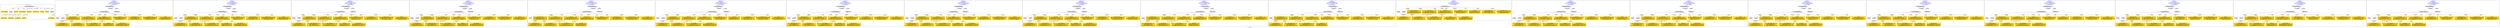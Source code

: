 digraph n0 {
fontcolor="blue"
remincross="true"
label="s02-dma.csv"
subgraph cluster_0 {
label="1-correct model"
n2[style="filled",color="white",fillcolor="lightgray",label="CulturalHeritageObject1"];
n3[shape="plaintext",style="filled",fillcolor="gold",label="Object Earliest Date"];
n4[style="filled",color="white",fillcolor="lightgray",label="Person1"];
n5[shape="plaintext",style="filled",fillcolor="gold",label="dimensions"];
n6[shape="plaintext",style="filled",fillcolor="gold",label="Object Facet Value 1"];
n7[shape="plaintext",style="filled",fillcolor="gold",label="Object Rights"];
n8[shape="plaintext",style="filled",fillcolor="gold",label="Object Link Source"];
n9[shape="plaintext",style="filled",fillcolor="gold",label="Object Title"];
n10[shape="plaintext",style="filled",fillcolor="gold",label="Object ID"];
n11[style="filled",color="white",fillcolor="lightgray",label="Concept1"];
n12[shape="plaintext",style="filled",fillcolor="gold",label="Artist Nationality"];
n13[shape="plaintext",style="filled",fillcolor="gold",label="Artist Birth Date"];
n14[shape="plaintext",style="filled",fillcolor="gold",label="Artist Death Date"];
n15[shape="plaintext",style="filled",fillcolor="gold",label="Artist Name"];
n16[shape="plaintext",style="filled",fillcolor="gold",label="Object Work Type"];
}
subgraph cluster_1 {
label="candidate 0\nlink coherence:1.0\nnode coherence:1.0\nconfidence:0.6054766844380126\nmapping score:0.6462700059237819\ncost:15.99989\n-precision:0.62-recall:0.71"
n18[style="filled",color="white",fillcolor="lightgray",label="CulturalHeritageObject1"];
n19[style="filled",color="white",fillcolor="lightgray",label="Person1"];
n20[style="filled",color="white",fillcolor="lightgray",label="Concept1"];
n21[style="filled",color="white",fillcolor="lightgray",label="EuropeanaAggregation1"];
n22[style="filled",color="white",fillcolor="lightgray",label="WebResource1"];
n23[shape="plaintext",style="filled",fillcolor="gold",label="Object Facet Value 1\n[CulturalHeritageObject,medium,0.817]\n[Concept,prefLabel,0.132]\n[CulturalHeritageObject,description,0.044]\n[CulturalHeritageObject,extent,0.007]"];
n24[shape="plaintext",style="filled",fillcolor="gold",label="Artist Death Date\n[Person,dateOfDeath,0.406]\n[CulturalHeritageObject,created,0.355]\n[Person,dateOfBirth,0.177]\n[CulturalHeritageObject,provenance,0.063]"];
n25[shape="plaintext",style="filled",fillcolor="gold",label="Object Rights\n[CulturalHeritageObject,provenance,0.675]\n[Document,classLink,0.132]\n[CulturalHeritageObject,description,0.097]\n[CulturalHeritageObject,rightsHolder,0.096]"];
n26[shape="plaintext",style="filled",fillcolor="gold",label="dimensions\n[CulturalHeritageObject,extent,0.932]\n[Person,nameOfThePerson,0.063]\n[CulturalHeritageObject,description,0.005]\n[CulturalHeritageObject,accessionNumber,0.0]"];
n27[shape="plaintext",style="filled",fillcolor="gold",label="Artist Birth Date\n[Person,dateOfBirth,0.514]\n[CulturalHeritageObject,created,0.313]\n[Person,dateOfDeath,0.115]\n[CulturalHeritageObject,description,0.058]"];
n28[shape="plaintext",style="filled",fillcolor="gold",label="Object Work Type\n[Concept,prefLabel,0.738]\n[CulturalHeritageObject,description,0.213]\n[CulturalHeritageObject,provenance,0.047]\n[CulturalHeritageObject,medium,0.002]"];
n29[shape="plaintext",style="filled",fillcolor="gold",label="Object Title\n[CulturalHeritageObject,description,0.361]\n[CulturalHeritageObject,title,0.339]\n[Document,classLink,0.197]\n[WebResource,classLink,0.104]"];
n30[shape="plaintext",style="filled",fillcolor="gold",label="Artist Nationality\n[Person,countryAssociatedWithThePerson,0.738]\n[Concept,prefLabel,0.155]\n[CulturalHeritageObject,description,0.056]\n[CulturalHeritageObject,provenance,0.051]"];
n31[shape="plaintext",style="filled",fillcolor="gold",label="Object Earliest Date\n[CulturalHeritageObject,created,0.4]\n[Person,dateOfBirth,0.333]\n[Person,dateOfDeath,0.241]\n[CulturalHeritageObject,description,0.026]"];
n32[shape="plaintext",style="filled",fillcolor="gold",label="Object ID\n[WebResource,classLink,0.689]\n[Person,nameOfThePerson,0.137]\n[CulturalHeritageObject,provenance,0.114]\n[Document,classLink,0.06]"];
n33[shape="plaintext",style="filled",fillcolor="gold",label="Object Link Source\n[CulturalHeritageObject,provenance,0.487]\n[CulturalHeritageObject,rightsHolder,0.237]\n[Document,classLink,0.166]\n[CulturalHeritageObject,created,0.11]"];
n34[shape="plaintext",style="filled",fillcolor="gold",label="Artist Name\n[Person,nameOfThePerson,0.509]\n[Document,classLink,0.231]\n[CulturalHeritageObject,title,0.136]\n[WebResource,classLink,0.124]"];
}
subgraph cluster_2 {
label="candidate 1\nlink coherence:1.0\nnode coherence:1.0\nconfidence:0.6036886359220279\nmapping score:0.645673989751787\ncost:15.99989\n-precision:0.75-recall:0.86"
n36[style="filled",color="white",fillcolor="lightgray",label="CulturalHeritageObject1"];
n37[style="filled",color="white",fillcolor="lightgray",label="Person1"];
n38[style="filled",color="white",fillcolor="lightgray",label="Concept1"];
n39[style="filled",color="white",fillcolor="lightgray",label="EuropeanaAggregation1"];
n40[style="filled",color="white",fillcolor="lightgray",label="WebResource1"];
n41[shape="plaintext",style="filled",fillcolor="gold",label="Object Facet Value 1\n[CulturalHeritageObject,medium,0.817]\n[Concept,prefLabel,0.132]\n[CulturalHeritageObject,description,0.044]\n[CulturalHeritageObject,extent,0.007]"];
n42[shape="plaintext",style="filled",fillcolor="gold",label="Artist Death Date\n[Person,dateOfDeath,0.406]\n[CulturalHeritageObject,created,0.355]\n[Person,dateOfBirth,0.177]\n[CulturalHeritageObject,provenance,0.063]"];
n43[shape="plaintext",style="filled",fillcolor="gold",label="Object Rights\n[CulturalHeritageObject,provenance,0.675]\n[Document,classLink,0.132]\n[CulturalHeritageObject,description,0.097]\n[CulturalHeritageObject,rightsHolder,0.096]"];
n44[shape="plaintext",style="filled",fillcolor="gold",label="dimensions\n[CulturalHeritageObject,extent,0.932]\n[Person,nameOfThePerson,0.063]\n[CulturalHeritageObject,description,0.005]\n[CulturalHeritageObject,accessionNumber,0.0]"];
n45[shape="plaintext",style="filled",fillcolor="gold",label="Artist Birth Date\n[Person,dateOfBirth,0.514]\n[CulturalHeritageObject,created,0.313]\n[Person,dateOfDeath,0.115]\n[CulturalHeritageObject,description,0.058]"];
n46[shape="plaintext",style="filled",fillcolor="gold",label="Object Work Type\n[Concept,prefLabel,0.738]\n[CulturalHeritageObject,description,0.213]\n[CulturalHeritageObject,provenance,0.047]\n[CulturalHeritageObject,medium,0.002]"];
n47[shape="plaintext",style="filled",fillcolor="gold",label="Artist Nationality\n[Person,countryAssociatedWithThePerson,0.738]\n[Concept,prefLabel,0.155]\n[CulturalHeritageObject,description,0.056]\n[CulturalHeritageObject,provenance,0.051]"];
n48[shape="plaintext",style="filled",fillcolor="gold",label="Object Title\n[CulturalHeritageObject,description,0.361]\n[CulturalHeritageObject,title,0.339]\n[Document,classLink,0.197]\n[WebResource,classLink,0.104]"];
n49[shape="plaintext",style="filled",fillcolor="gold",label="Object Earliest Date\n[CulturalHeritageObject,created,0.4]\n[Person,dateOfBirth,0.333]\n[Person,dateOfDeath,0.241]\n[CulturalHeritageObject,description,0.026]"];
n50[shape="plaintext",style="filled",fillcolor="gold",label="Object ID\n[WebResource,classLink,0.689]\n[Person,nameOfThePerson,0.137]\n[CulturalHeritageObject,provenance,0.114]\n[Document,classLink,0.06]"];
n51[shape="plaintext",style="filled",fillcolor="gold",label="Object Link Source\n[CulturalHeritageObject,provenance,0.487]\n[CulturalHeritageObject,rightsHolder,0.237]\n[Document,classLink,0.166]\n[CulturalHeritageObject,created,0.11]"];
n52[shape="plaintext",style="filled",fillcolor="gold",label="Artist Name\n[Person,nameOfThePerson,0.509]\n[Document,classLink,0.231]\n[CulturalHeritageObject,title,0.136]\n[WebResource,classLink,0.124]"];
}
subgraph cluster_3 {
label="candidate 10\nlink coherence:1.0\nnode coherence:1.0\nconfidence:0.5623689173374897\nmapping score:0.6319007502236077\ncost:15.99989\n-precision:0.44-recall:0.5"
n54[style="filled",color="white",fillcolor="lightgray",label="CulturalHeritageObject1"];
n55[style="filled",color="white",fillcolor="lightgray",label="Person1"];
n56[style="filled",color="white",fillcolor="lightgray",label="Concept1"];
n57[style="filled",color="white",fillcolor="lightgray",label="EuropeanaAggregation1"];
n58[style="filled",color="white",fillcolor="lightgray",label="WebResource1"];
n59[shape="plaintext",style="filled",fillcolor="gold",label="Object Facet Value 1\n[CulturalHeritageObject,medium,0.817]\n[Concept,prefLabel,0.132]\n[CulturalHeritageObject,description,0.044]\n[CulturalHeritageObject,extent,0.007]"];
n60[shape="plaintext",style="filled",fillcolor="gold",label="Artist Birth Date\n[Person,dateOfBirth,0.514]\n[CulturalHeritageObject,created,0.313]\n[Person,dateOfDeath,0.115]\n[CulturalHeritageObject,description,0.058]"];
n61[shape="plaintext",style="filled",fillcolor="gold",label="Object Rights\n[CulturalHeritageObject,provenance,0.675]\n[Document,classLink,0.132]\n[CulturalHeritageObject,description,0.097]\n[CulturalHeritageObject,rightsHolder,0.096]"];
n62[shape="plaintext",style="filled",fillcolor="gold",label="dimensions\n[CulturalHeritageObject,extent,0.932]\n[Person,nameOfThePerson,0.063]\n[CulturalHeritageObject,description,0.005]\n[CulturalHeritageObject,accessionNumber,0.0]"];
n63[shape="plaintext",style="filled",fillcolor="gold",label="Object Earliest Date\n[CulturalHeritageObject,created,0.4]\n[Person,dateOfBirth,0.333]\n[Person,dateOfDeath,0.241]\n[CulturalHeritageObject,description,0.026]"];
n64[shape="plaintext",style="filled",fillcolor="gold",label="Object Work Type\n[Concept,prefLabel,0.738]\n[CulturalHeritageObject,description,0.213]\n[CulturalHeritageObject,provenance,0.047]\n[CulturalHeritageObject,medium,0.002]"];
n65[shape="plaintext",style="filled",fillcolor="gold",label="Object Title\n[CulturalHeritageObject,description,0.361]\n[CulturalHeritageObject,title,0.339]\n[Document,classLink,0.197]\n[WebResource,classLink,0.104]"];
n66[shape="plaintext",style="filled",fillcolor="gold",label="Artist Nationality\n[Person,countryAssociatedWithThePerson,0.738]\n[Concept,prefLabel,0.155]\n[CulturalHeritageObject,description,0.056]\n[CulturalHeritageObject,provenance,0.051]"];
n67[shape="plaintext",style="filled",fillcolor="gold",label="Artist Death Date\n[Person,dateOfDeath,0.406]\n[CulturalHeritageObject,created,0.355]\n[Person,dateOfBirth,0.177]\n[CulturalHeritageObject,provenance,0.063]"];
n68[shape="plaintext",style="filled",fillcolor="gold",label="Object ID\n[WebResource,classLink,0.689]\n[Person,nameOfThePerson,0.137]\n[CulturalHeritageObject,provenance,0.114]\n[Document,classLink,0.06]"];
n69[shape="plaintext",style="filled",fillcolor="gold",label="Object Link Source\n[CulturalHeritageObject,provenance,0.487]\n[CulturalHeritageObject,rightsHolder,0.237]\n[Document,classLink,0.166]\n[CulturalHeritageObject,created,0.11]"];
n70[shape="plaintext",style="filled",fillcolor="gold",label="Artist Name\n[Person,nameOfThePerson,0.509]\n[Document,classLink,0.231]\n[CulturalHeritageObject,title,0.136]\n[WebResource,classLink,0.124]"];
}
subgraph cluster_4 {
label="candidate 11\nlink coherence:1.0\nnode coherence:1.0\nconfidence:0.560580868821505\nmapping score:0.6313047340516128\ncost:15.99989\n-precision:0.56-recall:0.64"
n72[style="filled",color="white",fillcolor="lightgray",label="CulturalHeritageObject1"];
n73[style="filled",color="white",fillcolor="lightgray",label="Person1"];
n74[style="filled",color="white",fillcolor="lightgray",label="Concept1"];
n75[style="filled",color="white",fillcolor="lightgray",label="EuropeanaAggregation1"];
n76[style="filled",color="white",fillcolor="lightgray",label="WebResource1"];
n77[shape="plaintext",style="filled",fillcolor="gold",label="Object Facet Value 1\n[CulturalHeritageObject,medium,0.817]\n[Concept,prefLabel,0.132]\n[CulturalHeritageObject,description,0.044]\n[CulturalHeritageObject,extent,0.007]"];
n78[shape="plaintext",style="filled",fillcolor="gold",label="Artist Birth Date\n[Person,dateOfBirth,0.514]\n[CulturalHeritageObject,created,0.313]\n[Person,dateOfDeath,0.115]\n[CulturalHeritageObject,description,0.058]"];
n79[shape="plaintext",style="filled",fillcolor="gold",label="Object Rights\n[CulturalHeritageObject,provenance,0.675]\n[Document,classLink,0.132]\n[CulturalHeritageObject,description,0.097]\n[CulturalHeritageObject,rightsHolder,0.096]"];
n80[shape="plaintext",style="filled",fillcolor="gold",label="dimensions\n[CulturalHeritageObject,extent,0.932]\n[Person,nameOfThePerson,0.063]\n[CulturalHeritageObject,description,0.005]\n[CulturalHeritageObject,accessionNumber,0.0]"];
n81[shape="plaintext",style="filled",fillcolor="gold",label="Object Earliest Date\n[CulturalHeritageObject,created,0.4]\n[Person,dateOfBirth,0.333]\n[Person,dateOfDeath,0.241]\n[CulturalHeritageObject,description,0.026]"];
n82[shape="plaintext",style="filled",fillcolor="gold",label="Object Work Type\n[Concept,prefLabel,0.738]\n[CulturalHeritageObject,description,0.213]\n[CulturalHeritageObject,provenance,0.047]\n[CulturalHeritageObject,medium,0.002]"];
n83[shape="plaintext",style="filled",fillcolor="gold",label="Artist Nationality\n[Person,countryAssociatedWithThePerson,0.738]\n[Concept,prefLabel,0.155]\n[CulturalHeritageObject,description,0.056]\n[CulturalHeritageObject,provenance,0.051]"];
n84[shape="plaintext",style="filled",fillcolor="gold",label="Object Title\n[CulturalHeritageObject,description,0.361]\n[CulturalHeritageObject,title,0.339]\n[Document,classLink,0.197]\n[WebResource,classLink,0.104]"];
n85[shape="plaintext",style="filled",fillcolor="gold",label="Artist Death Date\n[Person,dateOfDeath,0.406]\n[CulturalHeritageObject,created,0.355]\n[Person,dateOfBirth,0.177]\n[CulturalHeritageObject,provenance,0.063]"];
n86[shape="plaintext",style="filled",fillcolor="gold",label="Object ID\n[WebResource,classLink,0.689]\n[Person,nameOfThePerson,0.137]\n[CulturalHeritageObject,provenance,0.114]\n[Document,classLink,0.06]"];
n87[shape="plaintext",style="filled",fillcolor="gold",label="Object Link Source\n[CulturalHeritageObject,provenance,0.487]\n[CulturalHeritageObject,rightsHolder,0.237]\n[Document,classLink,0.166]\n[CulturalHeritageObject,created,0.11]"];
n88[shape="plaintext",style="filled",fillcolor="gold",label="Artist Name\n[Person,nameOfThePerson,0.509]\n[Document,classLink,0.231]\n[CulturalHeritageObject,title,0.136]\n[WebResource,classLink,0.124]"];
}
subgraph cluster_5 {
label="candidate 12\nlink coherence:1.0\nnode coherence:1.0\nconfidence:0.5599463910093369\nmapping score:0.6449821303364457\ncost:14.9999\n-precision:0.67-recall:0.71"
n90[style="filled",color="white",fillcolor="lightgray",label="CulturalHeritageObject1"];
n91[style="filled",color="white",fillcolor="lightgray",label="Person1"];
n92[style="filled",color="white",fillcolor="lightgray",label="EuropeanaAggregation1"];
n93[style="filled",color="white",fillcolor="lightgray",label="WebResource1"];
n94[shape="plaintext",style="filled",fillcolor="gold",label="Object Facet Value 1\n[CulturalHeritageObject,medium,0.817]\n[Concept,prefLabel,0.132]\n[CulturalHeritageObject,description,0.044]\n[CulturalHeritageObject,extent,0.007]"];
n95[shape="plaintext",style="filled",fillcolor="gold",label="Artist Death Date\n[Person,dateOfDeath,0.406]\n[CulturalHeritageObject,created,0.355]\n[Person,dateOfBirth,0.177]\n[CulturalHeritageObject,provenance,0.063]"];
n96[shape="plaintext",style="filled",fillcolor="gold",label="Object Rights\n[CulturalHeritageObject,provenance,0.675]\n[Document,classLink,0.132]\n[CulturalHeritageObject,description,0.097]\n[CulturalHeritageObject,rightsHolder,0.096]"];
n97[shape="plaintext",style="filled",fillcolor="gold",label="dimensions\n[CulturalHeritageObject,extent,0.932]\n[Person,nameOfThePerson,0.063]\n[CulturalHeritageObject,description,0.005]\n[CulturalHeritageObject,accessionNumber,0.0]"];
n98[shape="plaintext",style="filled",fillcolor="gold",label="Artist Birth Date\n[Person,dateOfBirth,0.514]\n[CulturalHeritageObject,created,0.313]\n[Person,dateOfDeath,0.115]\n[CulturalHeritageObject,description,0.058]"];
n99[shape="plaintext",style="filled",fillcolor="gold",label="Object Work Type\n[Concept,prefLabel,0.738]\n[CulturalHeritageObject,description,0.213]\n[CulturalHeritageObject,provenance,0.047]\n[CulturalHeritageObject,medium,0.002]"];
n100[shape="plaintext",style="filled",fillcolor="gold",label="Artist Nationality\n[Person,countryAssociatedWithThePerson,0.738]\n[Concept,prefLabel,0.155]\n[CulturalHeritageObject,description,0.056]\n[CulturalHeritageObject,provenance,0.051]"];
n101[shape="plaintext",style="filled",fillcolor="gold",label="Object Title\n[CulturalHeritageObject,description,0.361]\n[CulturalHeritageObject,title,0.339]\n[Document,classLink,0.197]\n[WebResource,classLink,0.104]"];
n102[shape="plaintext",style="filled",fillcolor="gold",label="Object Earliest Date\n[CulturalHeritageObject,created,0.4]\n[Person,dateOfBirth,0.333]\n[Person,dateOfDeath,0.241]\n[CulturalHeritageObject,description,0.026]"];
n103[shape="plaintext",style="filled",fillcolor="gold",label="Object ID\n[WebResource,classLink,0.689]\n[Person,nameOfThePerson,0.137]\n[CulturalHeritageObject,provenance,0.114]\n[Document,classLink,0.06]"];
n104[shape="plaintext",style="filled",fillcolor="gold",label="Object Link Source\n[CulturalHeritageObject,provenance,0.487]\n[CulturalHeritageObject,rightsHolder,0.237]\n[Document,classLink,0.166]\n[CulturalHeritageObject,created,0.11]"];
n105[shape="plaintext",style="filled",fillcolor="gold",label="Artist Name\n[Person,nameOfThePerson,0.509]\n[Document,classLink,0.231]\n[CulturalHeritageObject,title,0.136]\n[WebResource,classLink,0.124]"];
}
subgraph cluster_6 {
label="candidate 13\nlink coherence:1.0\nnode coherence:1.0\nconfidence:0.5569012981939822\nmapping score:0.6300782105091052\ncost:15.99989\n-precision:0.44-recall:0.5"
n107[style="filled",color="white",fillcolor="lightgray",label="CulturalHeritageObject1"];
n108[style="filled",color="white",fillcolor="lightgray",label="Person1"];
n109[style="filled",color="white",fillcolor="lightgray",label="Concept1"];
n110[style="filled",color="white",fillcolor="lightgray",label="EuropeanaAggregation1"];
n111[style="filled",color="white",fillcolor="lightgray",label="WebResource1"];
n112[shape="plaintext",style="filled",fillcolor="gold",label="Object Facet Value 1\n[CulturalHeritageObject,medium,0.817]\n[Concept,prefLabel,0.132]\n[CulturalHeritageObject,description,0.044]\n[CulturalHeritageObject,extent,0.007]"];
n113[shape="plaintext",style="filled",fillcolor="gold",label="Object Earliest Date\n[CulturalHeritageObject,created,0.4]\n[Person,dateOfBirth,0.333]\n[Person,dateOfDeath,0.241]\n[CulturalHeritageObject,description,0.026]"];
n114[shape="plaintext",style="filled",fillcolor="gold",label="Object Rights\n[CulturalHeritageObject,provenance,0.675]\n[Document,classLink,0.132]\n[CulturalHeritageObject,description,0.097]\n[CulturalHeritageObject,rightsHolder,0.096]"];
n115[shape="plaintext",style="filled",fillcolor="gold",label="dimensions\n[CulturalHeritageObject,extent,0.932]\n[Person,nameOfThePerson,0.063]\n[CulturalHeritageObject,description,0.005]\n[CulturalHeritageObject,accessionNumber,0.0]"];
n116[shape="plaintext",style="filled",fillcolor="gold",label="Artist Birth Date\n[Person,dateOfBirth,0.514]\n[CulturalHeritageObject,created,0.313]\n[Person,dateOfDeath,0.115]\n[CulturalHeritageObject,description,0.058]"];
n117[shape="plaintext",style="filled",fillcolor="gold",label="Object Work Type\n[Concept,prefLabel,0.738]\n[CulturalHeritageObject,description,0.213]\n[CulturalHeritageObject,provenance,0.047]\n[CulturalHeritageObject,medium,0.002]"];
n118[shape="plaintext",style="filled",fillcolor="gold",label="Object Title\n[CulturalHeritageObject,description,0.361]\n[CulturalHeritageObject,title,0.339]\n[Document,classLink,0.197]\n[WebResource,classLink,0.104]"];
n119[shape="plaintext",style="filled",fillcolor="gold",label="Artist Nationality\n[Person,countryAssociatedWithThePerson,0.738]\n[Concept,prefLabel,0.155]\n[CulturalHeritageObject,description,0.056]\n[CulturalHeritageObject,provenance,0.051]"];
n120[shape="plaintext",style="filled",fillcolor="gold",label="Artist Name\n[Person,nameOfThePerson,0.509]\n[Document,classLink,0.231]\n[CulturalHeritageObject,title,0.136]\n[WebResource,classLink,0.124]"];
n121[shape="plaintext",style="filled",fillcolor="gold",label="Artist Death Date\n[Person,dateOfDeath,0.406]\n[CulturalHeritageObject,created,0.355]\n[Person,dateOfBirth,0.177]\n[CulturalHeritageObject,provenance,0.063]"];
n122[shape="plaintext",style="filled",fillcolor="gold",label="Object ID\n[WebResource,classLink,0.689]\n[Person,nameOfThePerson,0.137]\n[CulturalHeritageObject,provenance,0.114]\n[Document,classLink,0.06]"];
n123[shape="plaintext",style="filled",fillcolor="gold",label="Object Link Source\n[CulturalHeritageObject,provenance,0.487]\n[CulturalHeritageObject,rightsHolder,0.237]\n[Document,classLink,0.166]\n[CulturalHeritageObject,created,0.11]"];
}
subgraph cluster_7 {
label="candidate 14\nlink coherence:1.0\nnode coherence:1.0\nconfidence:0.5564213315921883\nmapping score:0.6299182216418405\ncost:15.99989\n-precision:0.44-recall:0.5"
n125[style="filled",color="white",fillcolor="lightgray",label="CulturalHeritageObject1"];
n126[style="filled",color="white",fillcolor="lightgray",label="Person1"];
n127[style="filled",color="white",fillcolor="lightgray",label="Concept1"];
n128[style="filled",color="white",fillcolor="lightgray",label="EuropeanaAggregation1"];
n129[style="filled",color="white",fillcolor="lightgray",label="WebResource1"];
n130[shape="plaintext",style="filled",fillcolor="gold",label="Object Facet Value 1\n[CulturalHeritageObject,medium,0.817]\n[Concept,prefLabel,0.132]\n[CulturalHeritageObject,description,0.044]\n[CulturalHeritageObject,extent,0.007]"];
n131[shape="plaintext",style="filled",fillcolor="gold",label="Object Earliest Date\n[CulturalHeritageObject,created,0.4]\n[Person,dateOfBirth,0.333]\n[Person,dateOfDeath,0.241]\n[CulturalHeritageObject,description,0.026]"];
n132[shape="plaintext",style="filled",fillcolor="gold",label="Object Rights\n[CulturalHeritageObject,provenance,0.675]\n[Document,classLink,0.132]\n[CulturalHeritageObject,description,0.097]\n[CulturalHeritageObject,rightsHolder,0.096]"];
n133[shape="plaintext",style="filled",fillcolor="gold",label="dimensions\n[CulturalHeritageObject,extent,0.932]\n[Person,nameOfThePerson,0.063]\n[CulturalHeritageObject,description,0.005]\n[CulturalHeritageObject,accessionNumber,0.0]"];
n134[shape="plaintext",style="filled",fillcolor="gold",label="Artist Death Date\n[Person,dateOfDeath,0.406]\n[CulturalHeritageObject,created,0.355]\n[Person,dateOfBirth,0.177]\n[CulturalHeritageObject,provenance,0.063]"];
n135[shape="plaintext",style="filled",fillcolor="gold",label="Object Work Type\n[Concept,prefLabel,0.738]\n[CulturalHeritageObject,description,0.213]\n[CulturalHeritageObject,provenance,0.047]\n[CulturalHeritageObject,medium,0.002]"];
n136[shape="plaintext",style="filled",fillcolor="gold",label="Object Title\n[CulturalHeritageObject,description,0.361]\n[CulturalHeritageObject,title,0.339]\n[Document,classLink,0.197]\n[WebResource,classLink,0.104]"];
n137[shape="plaintext",style="filled",fillcolor="gold",label="Artist Nationality\n[Person,countryAssociatedWithThePerson,0.738]\n[Concept,prefLabel,0.155]\n[CulturalHeritageObject,description,0.056]\n[CulturalHeritageObject,provenance,0.051]"];
n138[shape="plaintext",style="filled",fillcolor="gold",label="Object ID\n[WebResource,classLink,0.689]\n[Person,nameOfThePerson,0.137]\n[CulturalHeritageObject,provenance,0.114]\n[Document,classLink,0.06]"];
n139[shape="plaintext",style="filled",fillcolor="gold",label="Artist Birth Date\n[Person,dateOfBirth,0.514]\n[CulturalHeritageObject,created,0.313]\n[Person,dateOfDeath,0.115]\n[CulturalHeritageObject,description,0.058]"];
n140[shape="plaintext",style="filled",fillcolor="gold",label="Object Link Source\n[CulturalHeritageObject,provenance,0.487]\n[CulturalHeritageObject,rightsHolder,0.237]\n[Document,classLink,0.166]\n[CulturalHeritageObject,created,0.11]"];
n141[shape="plaintext",style="filled",fillcolor="gold",label="Artist Name\n[Person,nameOfThePerson,0.509]\n[Document,classLink,0.231]\n[CulturalHeritageObject,title,0.136]\n[WebResource,classLink,0.124]"];
}
subgraph cluster_8 {
label="candidate 15\nlink coherence:1.0\nnode coherence:1.0\nconfidence:0.5546332830762035\nmapping score:0.6293222054698456\ncost:15.99989\n-precision:0.56-recall:0.64"
n143[style="filled",color="white",fillcolor="lightgray",label="CulturalHeritageObject1"];
n144[style="filled",color="white",fillcolor="lightgray",label="Person1"];
n145[style="filled",color="white",fillcolor="lightgray",label="Concept1"];
n146[style="filled",color="white",fillcolor="lightgray",label="EuropeanaAggregation1"];
n147[style="filled",color="white",fillcolor="lightgray",label="WebResource1"];
n148[shape="plaintext",style="filled",fillcolor="gold",label="Object Facet Value 1\n[CulturalHeritageObject,medium,0.817]\n[Concept,prefLabel,0.132]\n[CulturalHeritageObject,description,0.044]\n[CulturalHeritageObject,extent,0.007]"];
n149[shape="plaintext",style="filled",fillcolor="gold",label="Object Earliest Date\n[CulturalHeritageObject,created,0.4]\n[Person,dateOfBirth,0.333]\n[Person,dateOfDeath,0.241]\n[CulturalHeritageObject,description,0.026]"];
n150[shape="plaintext",style="filled",fillcolor="gold",label="Object Rights\n[CulturalHeritageObject,provenance,0.675]\n[Document,classLink,0.132]\n[CulturalHeritageObject,description,0.097]\n[CulturalHeritageObject,rightsHolder,0.096]"];
n151[shape="plaintext",style="filled",fillcolor="gold",label="dimensions\n[CulturalHeritageObject,extent,0.932]\n[Person,nameOfThePerson,0.063]\n[CulturalHeritageObject,description,0.005]\n[CulturalHeritageObject,accessionNumber,0.0]"];
n152[shape="plaintext",style="filled",fillcolor="gold",label="Artist Death Date\n[Person,dateOfDeath,0.406]\n[CulturalHeritageObject,created,0.355]\n[Person,dateOfBirth,0.177]\n[CulturalHeritageObject,provenance,0.063]"];
n153[shape="plaintext",style="filled",fillcolor="gold",label="Object Work Type\n[Concept,prefLabel,0.738]\n[CulturalHeritageObject,description,0.213]\n[CulturalHeritageObject,provenance,0.047]\n[CulturalHeritageObject,medium,0.002]"];
n154[shape="plaintext",style="filled",fillcolor="gold",label="Artist Nationality\n[Person,countryAssociatedWithThePerson,0.738]\n[Concept,prefLabel,0.155]\n[CulturalHeritageObject,description,0.056]\n[CulturalHeritageObject,provenance,0.051]"];
n155[shape="plaintext",style="filled",fillcolor="gold",label="Object Title\n[CulturalHeritageObject,description,0.361]\n[CulturalHeritageObject,title,0.339]\n[Document,classLink,0.197]\n[WebResource,classLink,0.104]"];
n156[shape="plaintext",style="filled",fillcolor="gold",label="Object ID\n[WebResource,classLink,0.689]\n[Person,nameOfThePerson,0.137]\n[CulturalHeritageObject,provenance,0.114]\n[Document,classLink,0.06]"];
n157[shape="plaintext",style="filled",fillcolor="gold",label="Artist Birth Date\n[Person,dateOfBirth,0.514]\n[CulturalHeritageObject,created,0.313]\n[Person,dateOfDeath,0.115]\n[CulturalHeritageObject,description,0.058]"];
n158[shape="plaintext",style="filled",fillcolor="gold",label="Object Link Source\n[CulturalHeritageObject,provenance,0.487]\n[CulturalHeritageObject,rightsHolder,0.237]\n[Document,classLink,0.166]\n[CulturalHeritageObject,created,0.11]"];
n159[shape="plaintext",style="filled",fillcolor="gold",label="Artist Name\n[Person,nameOfThePerson,0.509]\n[Document,classLink,0.231]\n[CulturalHeritageObject,title,0.136]\n[WebResource,classLink,0.124]"];
}
subgraph cluster_9 {
label="candidate 16\nlink coherence:1.0\nnode coherence:1.0\nconfidence:0.5530678634057631\nmapping score:0.6288003989130321\ncost:15.99989\n-precision:0.5-recall:0.57"
n161[style="filled",color="white",fillcolor="lightgray",label="CulturalHeritageObject1"];
n162[style="filled",color="white",fillcolor="lightgray",label="Person1"];
n163[style="filled",color="white",fillcolor="lightgray",label="Concept1"];
n164[style="filled",color="white",fillcolor="lightgray",label="EuropeanaAggregation1"];
n165[style="filled",color="white",fillcolor="lightgray",label="WebResource1"];
n166[shape="plaintext",style="filled",fillcolor="gold",label="Object Facet Value 1\n[CulturalHeritageObject,medium,0.817]\n[Concept,prefLabel,0.132]\n[CulturalHeritageObject,description,0.044]\n[CulturalHeritageObject,extent,0.007]"];
n167[shape="plaintext",style="filled",fillcolor="gold",label="Artist Birth Date\n[Person,dateOfBirth,0.514]\n[CulturalHeritageObject,created,0.313]\n[Person,dateOfDeath,0.115]\n[CulturalHeritageObject,description,0.058]"];
n168[shape="plaintext",style="filled",fillcolor="gold",label="Object Rights\n[CulturalHeritageObject,provenance,0.675]\n[Document,classLink,0.132]\n[CulturalHeritageObject,description,0.097]\n[CulturalHeritageObject,rightsHolder,0.096]"];
n169[shape="plaintext",style="filled",fillcolor="gold",label="dimensions\n[CulturalHeritageObject,extent,0.932]\n[Person,nameOfThePerson,0.063]\n[CulturalHeritageObject,description,0.005]\n[CulturalHeritageObject,accessionNumber,0.0]"];
n170[shape="plaintext",style="filled",fillcolor="gold",label="Artist Death Date\n[Person,dateOfDeath,0.406]\n[CulturalHeritageObject,created,0.355]\n[Person,dateOfBirth,0.177]\n[CulturalHeritageObject,provenance,0.063]"];
n171[shape="plaintext",style="filled",fillcolor="gold",label="Object Work Type\n[Concept,prefLabel,0.738]\n[CulturalHeritageObject,description,0.213]\n[CulturalHeritageObject,provenance,0.047]\n[CulturalHeritageObject,medium,0.002]"];
n172[shape="plaintext",style="filled",fillcolor="gold",label="Object Title\n[CulturalHeritageObject,description,0.361]\n[CulturalHeritageObject,title,0.339]\n[Document,classLink,0.197]\n[WebResource,classLink,0.104]"];
n173[shape="plaintext",style="filled",fillcolor="gold",label="Artist Nationality\n[Person,countryAssociatedWithThePerson,0.738]\n[Concept,prefLabel,0.155]\n[CulturalHeritageObject,description,0.056]\n[CulturalHeritageObject,provenance,0.051]"];
n174[shape="plaintext",style="filled",fillcolor="gold",label="Object Earliest Date\n[CulturalHeritageObject,created,0.4]\n[Person,dateOfBirth,0.333]\n[Person,dateOfDeath,0.241]\n[CulturalHeritageObject,description,0.026]"];
n175[shape="plaintext",style="filled",fillcolor="gold",label="Object ID\n[WebResource,classLink,0.689]\n[Person,nameOfThePerson,0.137]\n[CulturalHeritageObject,provenance,0.114]\n[Document,classLink,0.06]"];
n176[shape="plaintext",style="filled",fillcolor="gold",label="Object Link Source\n[CulturalHeritageObject,provenance,0.487]\n[CulturalHeritageObject,rightsHolder,0.237]\n[Document,classLink,0.166]\n[CulturalHeritageObject,created,0.11]"];
n177[shape="plaintext",style="filled",fillcolor="gold",label="Artist Name\n[Person,nameOfThePerson,0.509]\n[Document,classLink,0.231]\n[CulturalHeritageObject,title,0.136]\n[WebResource,classLink,0.124]"];
}
subgraph cluster_10 {
label="candidate 17\nlink coherence:1.0\nnode coherence:1.0\nconfidence:0.5424785606776914\nmapping score:0.6391595202258972\ncost:14.9999\n-precision:0.53-recall:0.57"
n179[style="filled",color="white",fillcolor="lightgray",label="CulturalHeritageObject1"];
n180[style="filled",color="white",fillcolor="lightgray",label="Person1"];
n181[style="filled",color="white",fillcolor="lightgray",label="EuropeanaAggregation1"];
n182[style="filled",color="white",fillcolor="lightgray",label="WebResource1"];
n183[shape="plaintext",style="filled",fillcolor="gold",label="Object Facet Value 1\n[CulturalHeritageObject,medium,0.817]\n[Concept,prefLabel,0.132]\n[CulturalHeritageObject,description,0.044]\n[CulturalHeritageObject,extent,0.007]"];
n184[shape="plaintext",style="filled",fillcolor="gold",label="Object Earliest Date\n[CulturalHeritageObject,created,0.4]\n[Person,dateOfBirth,0.333]\n[Person,dateOfDeath,0.241]\n[CulturalHeritageObject,description,0.026]"];
n185[shape="plaintext",style="filled",fillcolor="gold",label="Object Rights\n[CulturalHeritageObject,provenance,0.675]\n[Document,classLink,0.132]\n[CulturalHeritageObject,description,0.097]\n[CulturalHeritageObject,rightsHolder,0.096]"];
n186[shape="plaintext",style="filled",fillcolor="gold",label="dimensions\n[CulturalHeritageObject,extent,0.932]\n[Person,nameOfThePerson,0.063]\n[CulturalHeritageObject,description,0.005]\n[CulturalHeritageObject,accessionNumber,0.0]"];
n187[shape="plaintext",style="filled",fillcolor="gold",label="Artist Birth Date\n[Person,dateOfBirth,0.514]\n[CulturalHeritageObject,created,0.313]\n[Person,dateOfDeath,0.115]\n[CulturalHeritageObject,description,0.058]"];
n188[shape="plaintext",style="filled",fillcolor="gold",label="Object Work Type\n[Concept,prefLabel,0.738]\n[CulturalHeritageObject,description,0.213]\n[CulturalHeritageObject,provenance,0.047]\n[CulturalHeritageObject,medium,0.002]"];
n189[shape="plaintext",style="filled",fillcolor="gold",label="Artist Nationality\n[Person,countryAssociatedWithThePerson,0.738]\n[Concept,prefLabel,0.155]\n[CulturalHeritageObject,description,0.056]\n[CulturalHeritageObject,provenance,0.051]"];
n190[shape="plaintext",style="filled",fillcolor="gold",label="Object Title\n[CulturalHeritageObject,description,0.361]\n[CulturalHeritageObject,title,0.339]\n[Document,classLink,0.197]\n[WebResource,classLink,0.104]"];
n191[shape="plaintext",style="filled",fillcolor="gold",label="Artist Death Date\n[Person,dateOfDeath,0.406]\n[CulturalHeritageObject,created,0.355]\n[Person,dateOfBirth,0.177]\n[CulturalHeritageObject,provenance,0.063]"];
n192[shape="plaintext",style="filled",fillcolor="gold",label="Object ID\n[WebResource,classLink,0.689]\n[Person,nameOfThePerson,0.137]\n[CulturalHeritageObject,provenance,0.114]\n[Document,classLink,0.06]"];
n193[shape="plaintext",style="filled",fillcolor="gold",label="Object Link Source\n[CulturalHeritageObject,provenance,0.487]\n[CulturalHeritageObject,rightsHolder,0.237]\n[Document,classLink,0.166]\n[CulturalHeritageObject,created,0.11]"];
n194[shape="plaintext",style="filled",fillcolor="gold",label="Artist Name\n[Person,nameOfThePerson,0.509]\n[Document,classLink,0.231]\n[CulturalHeritageObject,title,0.136]\n[WebResource,classLink,0.124]"];
}
subgraph cluster_11 {
label="candidate 18\nlink coherence:1.0\nnode coherence:1.0\nconfidence:0.5376599224268844\nmapping score:0.6375533074756281\ncost:14.9999\n-precision:0.53-recall:0.57"
n196[style="filled",color="white",fillcolor="lightgray",label="CulturalHeritageObject1"];
n197[style="filled",color="white",fillcolor="lightgray",label="Person1"];
n198[style="filled",color="white",fillcolor="lightgray",label="EuropeanaAggregation1"];
n199[style="filled",color="white",fillcolor="lightgray",label="WebResource1"];
n200[shape="plaintext",style="filled",fillcolor="gold",label="Object Facet Value 1\n[CulturalHeritageObject,medium,0.817]\n[Concept,prefLabel,0.132]\n[CulturalHeritageObject,description,0.044]\n[CulturalHeritageObject,extent,0.007]"];
n201[shape="plaintext",style="filled",fillcolor="gold",label="Artist Death Date\n[Person,dateOfDeath,0.406]\n[CulturalHeritageObject,created,0.355]\n[Person,dateOfBirth,0.177]\n[CulturalHeritageObject,provenance,0.063]"];
n202[shape="plaintext",style="filled",fillcolor="gold",label="Object Rights\n[CulturalHeritageObject,provenance,0.675]\n[Document,classLink,0.132]\n[CulturalHeritageObject,description,0.097]\n[CulturalHeritageObject,rightsHolder,0.096]"];
n203[shape="plaintext",style="filled",fillcolor="gold",label="dimensions\n[CulturalHeritageObject,extent,0.932]\n[Person,nameOfThePerson,0.063]\n[CulturalHeritageObject,description,0.005]\n[CulturalHeritageObject,accessionNumber,0.0]"];
n204[shape="plaintext",style="filled",fillcolor="gold",label="Object Earliest Date\n[CulturalHeritageObject,created,0.4]\n[Person,dateOfBirth,0.333]\n[Person,dateOfDeath,0.241]\n[CulturalHeritageObject,description,0.026]"];
n205[shape="plaintext",style="filled",fillcolor="gold",label="Object Work Type\n[Concept,prefLabel,0.738]\n[CulturalHeritageObject,description,0.213]\n[CulturalHeritageObject,provenance,0.047]\n[CulturalHeritageObject,medium,0.002]"];
n206[shape="plaintext",style="filled",fillcolor="gold",label="Artist Nationality\n[Person,countryAssociatedWithThePerson,0.738]\n[Concept,prefLabel,0.155]\n[CulturalHeritageObject,description,0.056]\n[CulturalHeritageObject,provenance,0.051]"];
n207[shape="plaintext",style="filled",fillcolor="gold",label="Object Title\n[CulturalHeritageObject,description,0.361]\n[CulturalHeritageObject,title,0.339]\n[Document,classLink,0.197]\n[WebResource,classLink,0.104]"];
n208[shape="plaintext",style="filled",fillcolor="gold",label="Object ID\n[WebResource,classLink,0.689]\n[Person,nameOfThePerson,0.137]\n[CulturalHeritageObject,provenance,0.114]\n[Document,classLink,0.06]"];
n209[shape="plaintext",style="filled",fillcolor="gold",label="Artist Birth Date\n[Person,dateOfBirth,0.514]\n[CulturalHeritageObject,created,0.313]\n[Person,dateOfDeath,0.115]\n[CulturalHeritageObject,description,0.058]"];
n210[shape="plaintext",style="filled",fillcolor="gold",label="Object Link Source\n[CulturalHeritageObject,provenance,0.487]\n[CulturalHeritageObject,rightsHolder,0.237]\n[Document,classLink,0.166]\n[CulturalHeritageObject,created,0.11]"];
n211[shape="plaintext",style="filled",fillcolor="gold",label="Artist Name\n[Person,nameOfThePerson,0.509]\n[Document,classLink,0.231]\n[CulturalHeritageObject,title,0.136]\n[WebResource,classLink,0.124]"];
}
subgraph cluster_12 {
label="candidate 19\nlink coherence:1.0\nnode coherence:1.0\nconfidence:0.5283737420484557\nmapping score:0.6344579140161519\ncost:13.99995\n-precision:0.64-recall:0.64"
n213[style="filled",color="white",fillcolor="lightgray",label="CulturalHeritageObject1"];
n214[style="filled",color="white",fillcolor="lightgray",label="Person1"];
n215[style="filled",color="white",fillcolor="lightgray",label="Concept1"];
n216[shape="plaintext",style="filled",fillcolor="gold",label="Object Facet Value 1\n[CulturalHeritageObject,medium,0.817]\n[Concept,prefLabel,0.132]\n[CulturalHeritageObject,description,0.044]\n[CulturalHeritageObject,extent,0.007]"];
n217[shape="plaintext",style="filled",fillcolor="gold",label="Artist Death Date\n[Person,dateOfDeath,0.406]\n[CulturalHeritageObject,created,0.355]\n[Person,dateOfBirth,0.177]\n[CulturalHeritageObject,provenance,0.063]"];
n218[shape="plaintext",style="filled",fillcolor="gold",label="Object Rights\n[CulturalHeritageObject,provenance,0.675]\n[Document,classLink,0.132]\n[CulturalHeritageObject,description,0.097]\n[CulturalHeritageObject,rightsHolder,0.096]"];
n219[shape="plaintext",style="filled",fillcolor="gold",label="dimensions\n[CulturalHeritageObject,extent,0.932]\n[Person,nameOfThePerson,0.063]\n[CulturalHeritageObject,description,0.005]\n[CulturalHeritageObject,accessionNumber,0.0]"];
n220[shape="plaintext",style="filled",fillcolor="gold",label="Artist Birth Date\n[Person,dateOfBirth,0.514]\n[CulturalHeritageObject,created,0.313]\n[Person,dateOfDeath,0.115]\n[CulturalHeritageObject,description,0.058]"];
n221[shape="plaintext",style="filled",fillcolor="gold",label="Object Work Type\n[Concept,prefLabel,0.738]\n[CulturalHeritageObject,description,0.213]\n[CulturalHeritageObject,provenance,0.047]\n[CulturalHeritageObject,medium,0.002]"];
n222[shape="plaintext",style="filled",fillcolor="gold",label="Object Title\n[CulturalHeritageObject,description,0.361]\n[CulturalHeritageObject,title,0.339]\n[Document,classLink,0.197]\n[WebResource,classLink,0.104]"];
n223[shape="plaintext",style="filled",fillcolor="gold",label="Artist Nationality\n[Person,countryAssociatedWithThePerson,0.738]\n[Concept,prefLabel,0.155]\n[CulturalHeritageObject,description,0.056]\n[CulturalHeritageObject,provenance,0.051]"];
n224[shape="plaintext",style="filled",fillcolor="gold",label="Artist Name\n[Person,nameOfThePerson,0.509]\n[Document,classLink,0.231]\n[CulturalHeritageObject,title,0.136]\n[WebResource,classLink,0.124]"];
n225[shape="plaintext",style="filled",fillcolor="gold",label="Object Earliest Date\n[CulturalHeritageObject,created,0.4]\n[Person,dateOfBirth,0.333]\n[Person,dateOfDeath,0.241]\n[CulturalHeritageObject,description,0.026]"];
n226[shape="plaintext",style="filled",fillcolor="gold",label="Object Link Source\n[CulturalHeritageObject,provenance,0.487]\n[CulturalHeritageObject,rightsHolder,0.237]\n[Document,classLink,0.166]\n[CulturalHeritageObject,created,0.11]"];
n227[shape="plaintext",style="filled",fillcolor="gold",label="Object ID\n[WebResource,classLink,0.689]\n[Person,nameOfThePerson,0.137]\n[CulturalHeritageObject,provenance,0.114]\n[Document,classLink,0.06]"];
}
subgraph cluster_13 {
label="candidate 2\nlink coherence:1.0\nnode coherence:1.0\nconfidence:0.5880088541063673\nmapping score:0.6404473958132335\ncost:15.99989\n-precision:0.5-recall:0.57"
n229[style="filled",color="white",fillcolor="lightgray",label="CulturalHeritageObject1"];
n230[style="filled",color="white",fillcolor="lightgray",label="Person1"];
n231[style="filled",color="white",fillcolor="lightgray",label="Concept1"];
n232[style="filled",color="white",fillcolor="lightgray",label="EuropeanaAggregation1"];
n233[style="filled",color="white",fillcolor="lightgray",label="WebResource1"];
n234[shape="plaintext",style="filled",fillcolor="gold",label="Object Facet Value 1\n[CulturalHeritageObject,medium,0.817]\n[Concept,prefLabel,0.132]\n[CulturalHeritageObject,description,0.044]\n[CulturalHeritageObject,extent,0.007]"];
n235[shape="plaintext",style="filled",fillcolor="gold",label="Object Earliest Date\n[CulturalHeritageObject,created,0.4]\n[Person,dateOfBirth,0.333]\n[Person,dateOfDeath,0.241]\n[CulturalHeritageObject,description,0.026]"];
n236[shape="plaintext",style="filled",fillcolor="gold",label="Object Rights\n[CulturalHeritageObject,provenance,0.675]\n[Document,classLink,0.132]\n[CulturalHeritageObject,description,0.097]\n[CulturalHeritageObject,rightsHolder,0.096]"];
n237[shape="plaintext",style="filled",fillcolor="gold",label="dimensions\n[CulturalHeritageObject,extent,0.932]\n[Person,nameOfThePerson,0.063]\n[CulturalHeritageObject,description,0.005]\n[CulturalHeritageObject,accessionNumber,0.0]"];
n238[shape="plaintext",style="filled",fillcolor="gold",label="Artist Birth Date\n[Person,dateOfBirth,0.514]\n[CulturalHeritageObject,created,0.313]\n[Person,dateOfDeath,0.115]\n[CulturalHeritageObject,description,0.058]"];
n239[shape="plaintext",style="filled",fillcolor="gold",label="Object Work Type\n[Concept,prefLabel,0.738]\n[CulturalHeritageObject,description,0.213]\n[CulturalHeritageObject,provenance,0.047]\n[CulturalHeritageObject,medium,0.002]"];
n240[shape="plaintext",style="filled",fillcolor="gold",label="Object Title\n[CulturalHeritageObject,description,0.361]\n[CulturalHeritageObject,title,0.339]\n[Document,classLink,0.197]\n[WebResource,classLink,0.104]"];
n241[shape="plaintext",style="filled",fillcolor="gold",label="Artist Nationality\n[Person,countryAssociatedWithThePerson,0.738]\n[Concept,prefLabel,0.155]\n[CulturalHeritageObject,description,0.056]\n[CulturalHeritageObject,provenance,0.051]"];
n242[shape="plaintext",style="filled",fillcolor="gold",label="Artist Death Date\n[Person,dateOfDeath,0.406]\n[CulturalHeritageObject,created,0.355]\n[Person,dateOfBirth,0.177]\n[CulturalHeritageObject,provenance,0.063]"];
n243[shape="plaintext",style="filled",fillcolor="gold",label="Object ID\n[WebResource,classLink,0.689]\n[Person,nameOfThePerson,0.137]\n[CulturalHeritageObject,provenance,0.114]\n[Document,classLink,0.06]"];
n244[shape="plaintext",style="filled",fillcolor="gold",label="Object Link Source\n[CulturalHeritageObject,provenance,0.487]\n[CulturalHeritageObject,rightsHolder,0.237]\n[Document,classLink,0.166]\n[CulturalHeritageObject,created,0.11]"];
n245[shape="plaintext",style="filled",fillcolor="gold",label="Artist Name\n[Person,nameOfThePerson,0.509]\n[Document,classLink,0.231]\n[CulturalHeritageObject,title,0.136]\n[WebResource,classLink,0.124]"];
}
subgraph cluster_14 {
label="candidate 3\nlink coherence:1.0\nnode coherence:1.0\nconfidence:0.5862208055903825\nmapping score:0.6398513796412385\ncost:15.99989\n-precision:0.62-recall:0.71"
n247[style="filled",color="white",fillcolor="lightgray",label="CulturalHeritageObject1"];
n248[style="filled",color="white",fillcolor="lightgray",label="Person1"];
n249[style="filled",color="white",fillcolor="lightgray",label="Concept1"];
n250[style="filled",color="white",fillcolor="lightgray",label="EuropeanaAggregation1"];
n251[style="filled",color="white",fillcolor="lightgray",label="WebResource1"];
n252[shape="plaintext",style="filled",fillcolor="gold",label="Object Facet Value 1\n[CulturalHeritageObject,medium,0.817]\n[Concept,prefLabel,0.132]\n[CulturalHeritageObject,description,0.044]\n[CulturalHeritageObject,extent,0.007]"];
n253[shape="plaintext",style="filled",fillcolor="gold",label="Object Earliest Date\n[CulturalHeritageObject,created,0.4]\n[Person,dateOfBirth,0.333]\n[Person,dateOfDeath,0.241]\n[CulturalHeritageObject,description,0.026]"];
n254[shape="plaintext",style="filled",fillcolor="gold",label="Object Rights\n[CulturalHeritageObject,provenance,0.675]\n[Document,classLink,0.132]\n[CulturalHeritageObject,description,0.097]\n[CulturalHeritageObject,rightsHolder,0.096]"];
n255[shape="plaintext",style="filled",fillcolor="gold",label="dimensions\n[CulturalHeritageObject,extent,0.932]\n[Person,nameOfThePerson,0.063]\n[CulturalHeritageObject,description,0.005]\n[CulturalHeritageObject,accessionNumber,0.0]"];
n256[shape="plaintext",style="filled",fillcolor="gold",label="Artist Birth Date\n[Person,dateOfBirth,0.514]\n[CulturalHeritageObject,created,0.313]\n[Person,dateOfDeath,0.115]\n[CulturalHeritageObject,description,0.058]"];
n257[shape="plaintext",style="filled",fillcolor="gold",label="Object Work Type\n[Concept,prefLabel,0.738]\n[CulturalHeritageObject,description,0.213]\n[CulturalHeritageObject,provenance,0.047]\n[CulturalHeritageObject,medium,0.002]"];
n258[shape="plaintext",style="filled",fillcolor="gold",label="Artist Nationality\n[Person,countryAssociatedWithThePerson,0.738]\n[Concept,prefLabel,0.155]\n[CulturalHeritageObject,description,0.056]\n[CulturalHeritageObject,provenance,0.051]"];
n259[shape="plaintext",style="filled",fillcolor="gold",label="Object Title\n[CulturalHeritageObject,description,0.361]\n[CulturalHeritageObject,title,0.339]\n[Document,classLink,0.197]\n[WebResource,classLink,0.104]"];
n260[shape="plaintext",style="filled",fillcolor="gold",label="Artist Death Date\n[Person,dateOfDeath,0.406]\n[CulturalHeritageObject,created,0.355]\n[Person,dateOfBirth,0.177]\n[CulturalHeritageObject,provenance,0.063]"];
n261[shape="plaintext",style="filled",fillcolor="gold",label="Object ID\n[WebResource,classLink,0.689]\n[Person,nameOfThePerson,0.137]\n[CulturalHeritageObject,provenance,0.114]\n[Document,classLink,0.06]"];
n262[shape="plaintext",style="filled",fillcolor="gold",label="Object Link Source\n[CulturalHeritageObject,provenance,0.487]\n[CulturalHeritageObject,rightsHolder,0.237]\n[Document,classLink,0.166]\n[CulturalHeritageObject,created,0.11]"];
n263[shape="plaintext",style="filled",fillcolor="gold",label="Artist Name\n[Person,nameOfThePerson,0.509]\n[Document,classLink,0.231]\n[CulturalHeritageObject,title,0.136]\n[WebResource,classLink,0.124]"];
}
subgraph cluster_15 {
label="candidate 4\nlink coherence:1.0\nnode coherence:1.0\nconfidence:0.5831902158555603\nmapping score:0.6388411830629644\ncost:15.99989\n-precision:0.5-recall:0.57"
n265[style="filled",color="white",fillcolor="lightgray",label="CulturalHeritageObject1"];
n266[style="filled",color="white",fillcolor="lightgray",label="Person1"];
n267[style="filled",color="white",fillcolor="lightgray",label="Concept1"];
n268[style="filled",color="white",fillcolor="lightgray",label="EuropeanaAggregation1"];
n269[style="filled",color="white",fillcolor="lightgray",label="WebResource1"];
n270[shape="plaintext",style="filled",fillcolor="gold",label="Object Facet Value 1\n[CulturalHeritageObject,medium,0.817]\n[Concept,prefLabel,0.132]\n[CulturalHeritageObject,description,0.044]\n[CulturalHeritageObject,extent,0.007]"];
n271[shape="plaintext",style="filled",fillcolor="gold",label="Artist Death Date\n[Person,dateOfDeath,0.406]\n[CulturalHeritageObject,created,0.355]\n[Person,dateOfBirth,0.177]\n[CulturalHeritageObject,provenance,0.063]"];
n272[shape="plaintext",style="filled",fillcolor="gold",label="Object Rights\n[CulturalHeritageObject,provenance,0.675]\n[Document,classLink,0.132]\n[CulturalHeritageObject,description,0.097]\n[CulturalHeritageObject,rightsHolder,0.096]"];
n273[shape="plaintext",style="filled",fillcolor="gold",label="dimensions\n[CulturalHeritageObject,extent,0.932]\n[Person,nameOfThePerson,0.063]\n[CulturalHeritageObject,description,0.005]\n[CulturalHeritageObject,accessionNumber,0.0]"];
n274[shape="plaintext",style="filled",fillcolor="gold",label="Object Earliest Date\n[CulturalHeritageObject,created,0.4]\n[Person,dateOfBirth,0.333]\n[Person,dateOfDeath,0.241]\n[CulturalHeritageObject,description,0.026]"];
n275[shape="plaintext",style="filled",fillcolor="gold",label="Object Work Type\n[Concept,prefLabel,0.738]\n[CulturalHeritageObject,description,0.213]\n[CulturalHeritageObject,provenance,0.047]\n[CulturalHeritageObject,medium,0.002]"];
n276[shape="plaintext",style="filled",fillcolor="gold",label="Object Title\n[CulturalHeritageObject,description,0.361]\n[CulturalHeritageObject,title,0.339]\n[Document,classLink,0.197]\n[WebResource,classLink,0.104]"];
n277[shape="plaintext",style="filled",fillcolor="gold",label="Artist Nationality\n[Person,countryAssociatedWithThePerson,0.738]\n[Concept,prefLabel,0.155]\n[CulturalHeritageObject,description,0.056]\n[CulturalHeritageObject,provenance,0.051]"];
n278[shape="plaintext",style="filled",fillcolor="gold",label="Object ID\n[WebResource,classLink,0.689]\n[Person,nameOfThePerson,0.137]\n[CulturalHeritageObject,provenance,0.114]\n[Document,classLink,0.06]"];
n279[shape="plaintext",style="filled",fillcolor="gold",label="Artist Birth Date\n[Person,dateOfBirth,0.514]\n[CulturalHeritageObject,created,0.313]\n[Person,dateOfDeath,0.115]\n[CulturalHeritageObject,description,0.058]"];
n280[shape="plaintext",style="filled",fillcolor="gold",label="Object Link Source\n[CulturalHeritageObject,provenance,0.487]\n[CulturalHeritageObject,rightsHolder,0.237]\n[Document,classLink,0.166]\n[CulturalHeritageObject,created,0.11]"];
n281[shape="plaintext",style="filled",fillcolor="gold",label="Artist Name\n[Person,nameOfThePerson,0.509]\n[Document,classLink,0.231]\n[CulturalHeritageObject,title,0.136]\n[WebResource,classLink,0.124]"];
}
subgraph cluster_16 {
label="candidate 5\nlink coherence:1.0\nnode coherence:1.0\nconfidence:0.5814021673395756\nmapping score:0.6382451668909697\ncost:15.99989\n-precision:0.62-recall:0.71"
n283[style="filled",color="white",fillcolor="lightgray",label="CulturalHeritageObject1"];
n284[style="filled",color="white",fillcolor="lightgray",label="Person1"];
n285[style="filled",color="white",fillcolor="lightgray",label="Concept1"];
n286[style="filled",color="white",fillcolor="lightgray",label="EuropeanaAggregation1"];
n287[style="filled",color="white",fillcolor="lightgray",label="WebResource1"];
n288[shape="plaintext",style="filled",fillcolor="gold",label="Object Facet Value 1\n[CulturalHeritageObject,medium,0.817]\n[Concept,prefLabel,0.132]\n[CulturalHeritageObject,description,0.044]\n[CulturalHeritageObject,extent,0.007]"];
n289[shape="plaintext",style="filled",fillcolor="gold",label="Artist Death Date\n[Person,dateOfDeath,0.406]\n[CulturalHeritageObject,created,0.355]\n[Person,dateOfBirth,0.177]\n[CulturalHeritageObject,provenance,0.063]"];
n290[shape="plaintext",style="filled",fillcolor="gold",label="Object Rights\n[CulturalHeritageObject,provenance,0.675]\n[Document,classLink,0.132]\n[CulturalHeritageObject,description,0.097]\n[CulturalHeritageObject,rightsHolder,0.096]"];
n291[shape="plaintext",style="filled",fillcolor="gold",label="dimensions\n[CulturalHeritageObject,extent,0.932]\n[Person,nameOfThePerson,0.063]\n[CulturalHeritageObject,description,0.005]\n[CulturalHeritageObject,accessionNumber,0.0]"];
n292[shape="plaintext",style="filled",fillcolor="gold",label="Object Earliest Date\n[CulturalHeritageObject,created,0.4]\n[Person,dateOfBirth,0.333]\n[Person,dateOfDeath,0.241]\n[CulturalHeritageObject,description,0.026]"];
n293[shape="plaintext",style="filled",fillcolor="gold",label="Object Work Type\n[Concept,prefLabel,0.738]\n[CulturalHeritageObject,description,0.213]\n[CulturalHeritageObject,provenance,0.047]\n[CulturalHeritageObject,medium,0.002]"];
n294[shape="plaintext",style="filled",fillcolor="gold",label="Artist Nationality\n[Person,countryAssociatedWithThePerson,0.738]\n[Concept,prefLabel,0.155]\n[CulturalHeritageObject,description,0.056]\n[CulturalHeritageObject,provenance,0.051]"];
n295[shape="plaintext",style="filled",fillcolor="gold",label="Object Title\n[CulturalHeritageObject,description,0.361]\n[CulturalHeritageObject,title,0.339]\n[Document,classLink,0.197]\n[WebResource,classLink,0.104]"];
n296[shape="plaintext",style="filled",fillcolor="gold",label="Object ID\n[WebResource,classLink,0.689]\n[Person,nameOfThePerson,0.137]\n[CulturalHeritageObject,provenance,0.114]\n[Document,classLink,0.06]"];
n297[shape="plaintext",style="filled",fillcolor="gold",label="Artist Birth Date\n[Person,dateOfBirth,0.514]\n[CulturalHeritageObject,created,0.313]\n[Person,dateOfDeath,0.115]\n[CulturalHeritageObject,description,0.058]"];
n298[shape="plaintext",style="filled",fillcolor="gold",label="Object Link Source\n[CulturalHeritageObject,provenance,0.487]\n[CulturalHeritageObject,rightsHolder,0.237]\n[Document,classLink,0.166]\n[CulturalHeritageObject,created,0.11]"];
n299[shape="plaintext",style="filled",fillcolor="gold",label="Artist Name\n[Person,nameOfThePerson,0.509]\n[Document,classLink,0.231]\n[CulturalHeritageObject,title,0.136]\n[WebResource,classLink,0.124]"];
}
subgraph cluster_17 {
label="candidate 6\nlink coherence:1.0\nnode coherence:1.0\nconfidence:0.5743691285256275\nmapping score:0.6359008206196536\ncost:15.99989\n-precision:0.56-recall:0.64"
n301[style="filled",color="white",fillcolor="lightgray",label="CulturalHeritageObject1"];
n302[style="filled",color="white",fillcolor="lightgray",label="Person1"];
n303[style="filled",color="white",fillcolor="lightgray",label="Concept1"];
n304[style="filled",color="white",fillcolor="lightgray",label="EuropeanaAggregation1"];
n305[style="filled",color="white",fillcolor="lightgray",label="WebResource1"];
n306[shape="plaintext",style="filled",fillcolor="gold",label="Object Facet Value 1\n[CulturalHeritageObject,medium,0.817]\n[Concept,prefLabel,0.132]\n[CulturalHeritageObject,description,0.044]\n[CulturalHeritageObject,extent,0.007]"];
n307[shape="plaintext",style="filled",fillcolor="gold",label="Artist Death Date\n[Person,dateOfDeath,0.406]\n[CulturalHeritageObject,created,0.355]\n[Person,dateOfBirth,0.177]\n[CulturalHeritageObject,provenance,0.063]"];
n308[shape="plaintext",style="filled",fillcolor="gold",label="Object Rights\n[CulturalHeritageObject,provenance,0.675]\n[Document,classLink,0.132]\n[CulturalHeritageObject,description,0.097]\n[CulturalHeritageObject,rightsHolder,0.096]"];
n309[shape="plaintext",style="filled",fillcolor="gold",label="dimensions\n[CulturalHeritageObject,extent,0.932]\n[Person,nameOfThePerson,0.063]\n[CulturalHeritageObject,description,0.005]\n[CulturalHeritageObject,accessionNumber,0.0]"];
n310[shape="plaintext",style="filled",fillcolor="gold",label="Artist Birth Date\n[Person,dateOfBirth,0.514]\n[CulturalHeritageObject,created,0.313]\n[Person,dateOfDeath,0.115]\n[CulturalHeritageObject,description,0.058]"];
n311[shape="plaintext",style="filled",fillcolor="gold",label="Object Work Type\n[Concept,prefLabel,0.738]\n[CulturalHeritageObject,description,0.213]\n[CulturalHeritageObject,provenance,0.047]\n[CulturalHeritageObject,medium,0.002]"];
n312[shape="plaintext",style="filled",fillcolor="gold",label="Object Title\n[CulturalHeritageObject,description,0.361]\n[CulturalHeritageObject,title,0.339]\n[Document,classLink,0.197]\n[WebResource,classLink,0.104]"];
n313[shape="plaintext",style="filled",fillcolor="gold",label="Artist Nationality\n[Person,countryAssociatedWithThePerson,0.738]\n[Concept,prefLabel,0.155]\n[CulturalHeritageObject,description,0.056]\n[CulturalHeritageObject,provenance,0.051]"];
n314[shape="plaintext",style="filled",fillcolor="gold",label="Artist Name\n[Person,nameOfThePerson,0.509]\n[Document,classLink,0.231]\n[CulturalHeritageObject,title,0.136]\n[WebResource,classLink,0.124]"];
n315[shape="plaintext",style="filled",fillcolor="gold",label="Object Earliest Date\n[CulturalHeritageObject,created,0.4]\n[Person,dateOfBirth,0.333]\n[Person,dateOfDeath,0.241]\n[CulturalHeritageObject,description,0.026]"];
n316[shape="plaintext",style="filled",fillcolor="gold",label="Object ID\n[WebResource,classLink,0.689]\n[Person,nameOfThePerson,0.137]\n[CulturalHeritageObject,provenance,0.114]\n[Document,classLink,0.06]"];
n317[shape="plaintext",style="filled",fillcolor="gold",label="Object Link Source\n[CulturalHeritageObject,provenance,0.487]\n[CulturalHeritageObject,rightsHolder,0.237]\n[Document,classLink,0.166]\n[CulturalHeritageObject,created,0.11]"];
}
subgraph cluster_18 {
label="candidate 7\nlink coherence:1.0\nnode coherence:1.0\nconfidence:0.5725168144813801\nmapping score:0.6352833826049045\ncost:15.99989\n-precision:0.62-recall:0.71"
n319[style="filled",color="white",fillcolor="lightgray",label="CulturalHeritageObject1"];
n320[style="filled",color="white",fillcolor="lightgray",label="Person1"];
n321[style="filled",color="white",fillcolor="lightgray",label="Concept1"];
n322[style="filled",color="white",fillcolor="lightgray",label="EuropeanaAggregation1"];
n323[style="filled",color="white",fillcolor="lightgray",label="WebResource1"];
n324[shape="plaintext",style="filled",fillcolor="gold",label="Object Facet Value 1\n[CulturalHeritageObject,medium,0.817]\n[Concept,prefLabel,0.132]\n[CulturalHeritageObject,description,0.044]\n[CulturalHeritageObject,extent,0.007]"];
n325[shape="plaintext",style="filled",fillcolor="gold",label="Artist Death Date\n[Person,dateOfDeath,0.406]\n[CulturalHeritageObject,created,0.355]\n[Person,dateOfBirth,0.177]\n[CulturalHeritageObject,provenance,0.063]"];
n326[shape="plaintext",style="filled",fillcolor="gold",label="Object Rights\n[CulturalHeritageObject,provenance,0.675]\n[Document,classLink,0.132]\n[CulturalHeritageObject,description,0.097]\n[CulturalHeritageObject,rightsHolder,0.096]"];
n327[shape="plaintext",style="filled",fillcolor="gold",label="dimensions\n[CulturalHeritageObject,extent,0.932]\n[Person,nameOfThePerson,0.063]\n[CulturalHeritageObject,description,0.005]\n[CulturalHeritageObject,accessionNumber,0.0]"];
n328[shape="plaintext",style="filled",fillcolor="gold",label="Artist Birth Date\n[Person,dateOfBirth,0.514]\n[CulturalHeritageObject,created,0.313]\n[Person,dateOfDeath,0.115]\n[CulturalHeritageObject,description,0.058]"];
n329[shape="plaintext",style="filled",fillcolor="gold",label="Object Work Type\n[Concept,prefLabel,0.738]\n[CulturalHeritageObject,description,0.213]\n[CulturalHeritageObject,provenance,0.047]\n[CulturalHeritageObject,medium,0.002]"];
n330[shape="plaintext",style="filled",fillcolor="gold",label="Object Earliest Date\n[CulturalHeritageObject,created,0.4]\n[Person,dateOfBirth,0.333]\n[Person,dateOfDeath,0.241]\n[CulturalHeritageObject,description,0.026]"];
n331[shape="plaintext",style="filled",fillcolor="gold",label="Artist Nationality\n[Person,countryAssociatedWithThePerson,0.738]\n[Concept,prefLabel,0.155]\n[CulturalHeritageObject,description,0.056]\n[CulturalHeritageObject,provenance,0.051]"];
n332[shape="plaintext",style="filled",fillcolor="gold",label="Object Title\n[CulturalHeritageObject,description,0.361]\n[CulturalHeritageObject,title,0.339]\n[Document,classLink,0.197]\n[WebResource,classLink,0.104]"];
n333[shape="plaintext",style="filled",fillcolor="gold",label="Object ID\n[WebResource,classLink,0.689]\n[Person,nameOfThePerson,0.137]\n[CulturalHeritageObject,provenance,0.114]\n[Document,classLink,0.06]"];
n334[shape="plaintext",style="filled",fillcolor="gold",label="Object Link Source\n[CulturalHeritageObject,provenance,0.487]\n[CulturalHeritageObject,rightsHolder,0.237]\n[Document,classLink,0.166]\n[CulturalHeritageObject,created,0.11]"];
n335[shape="plaintext",style="filled",fillcolor="gold",label="Artist Name\n[Person,nameOfThePerson,0.509]\n[Document,classLink,0.231]\n[CulturalHeritageObject,title,0.136]\n[WebResource,classLink,0.124]"];
}
subgraph cluster_19 {
label="candidate 8\nlink coherence:1.0\nnode coherence:1.0\nconfidence:0.568256944063359\nmapping score:0.6338634257988974\ncost:15.99989\n-precision:0.56-recall:0.64"
n337[style="filled",color="white",fillcolor="lightgray",label="CulturalHeritageObject1"];
n338[style="filled",color="white",fillcolor="lightgray",label="Person1"];
n339[style="filled",color="white",fillcolor="lightgray",label="Concept1"];
n340[style="filled",color="white",fillcolor="lightgray",label="EuropeanaAggregation1"];
n341[style="filled",color="white",fillcolor="lightgray",label="WebResource1"];
n342[shape="plaintext",style="filled",fillcolor="gold",label="Object Facet Value 1\n[CulturalHeritageObject,medium,0.817]\n[Concept,prefLabel,0.132]\n[CulturalHeritageObject,description,0.044]\n[CulturalHeritageObject,extent,0.007]"];
n343[shape="plaintext",style="filled",fillcolor="gold",label="Object Rights\n[CulturalHeritageObject,provenance,0.675]\n[Document,classLink,0.132]\n[CulturalHeritageObject,description,0.097]\n[CulturalHeritageObject,rightsHolder,0.096]"];
n344[shape="plaintext",style="filled",fillcolor="gold",label="dimensions\n[CulturalHeritageObject,extent,0.932]\n[Person,nameOfThePerson,0.063]\n[CulturalHeritageObject,description,0.005]\n[CulturalHeritageObject,accessionNumber,0.0]"];
n345[shape="plaintext",style="filled",fillcolor="gold",label="Artist Birth Date\n[Person,dateOfBirth,0.514]\n[CulturalHeritageObject,created,0.313]\n[Person,dateOfDeath,0.115]\n[CulturalHeritageObject,description,0.058]"];
n346[shape="plaintext",style="filled",fillcolor="gold",label="Object Work Type\n[Concept,prefLabel,0.738]\n[CulturalHeritageObject,description,0.213]\n[CulturalHeritageObject,provenance,0.047]\n[CulturalHeritageObject,medium,0.002]"];
n347[shape="plaintext",style="filled",fillcolor="gold",label="Object Earliest Date\n[CulturalHeritageObject,created,0.4]\n[Person,dateOfBirth,0.333]\n[Person,dateOfDeath,0.241]\n[CulturalHeritageObject,description,0.026]"];
n348[shape="plaintext",style="filled",fillcolor="gold",label="Artist Nationality\n[Person,countryAssociatedWithThePerson,0.738]\n[Concept,prefLabel,0.155]\n[CulturalHeritageObject,description,0.056]\n[CulturalHeritageObject,provenance,0.051]"];
n349[shape="plaintext",style="filled",fillcolor="gold",label="Object Title\n[CulturalHeritageObject,description,0.361]\n[CulturalHeritageObject,title,0.339]\n[Document,classLink,0.197]\n[WebResource,classLink,0.104]"];
n350[shape="plaintext",style="filled",fillcolor="gold",label="Artist Death Date\n[Person,dateOfDeath,0.406]\n[CulturalHeritageObject,created,0.355]\n[Person,dateOfBirth,0.177]\n[CulturalHeritageObject,provenance,0.063]"];
n351[shape="plaintext",style="filled",fillcolor="gold",label="Object ID\n[WebResource,classLink,0.689]\n[Person,nameOfThePerson,0.137]\n[CulturalHeritageObject,provenance,0.114]\n[Document,classLink,0.06]"];
n352[shape="plaintext",style="filled",fillcolor="gold",label="Object Link Source\n[CulturalHeritageObject,provenance,0.487]\n[CulturalHeritageObject,rightsHolder,0.237]\n[Document,classLink,0.166]\n[CulturalHeritageObject,created,0.11]"];
n353[shape="plaintext",style="filled",fillcolor="gold",label="Artist Name\n[Person,nameOfThePerson,0.509]\n[Document,classLink,0.231]\n[CulturalHeritageObject,title,0.136]\n[WebResource,classLink,0.124]"];
}
subgraph cluster_20 {
label="candidate 9\nlink coherence:1.0\nnode coherence:1.0\nconfidence:0.5656889432810753\nmapping score:0.6330074255381362\ncost:15.99989\n-precision:0.62-recall:0.71"
n355[style="filled",color="white",fillcolor="lightgray",label="CulturalHeritageObject1"];
n356[style="filled",color="white",fillcolor="lightgray",label="Person1"];
n357[style="filled",color="white",fillcolor="lightgray",label="Concept1"];
n358[style="filled",color="white",fillcolor="lightgray",label="EuropeanaAggregation1"];
n359[style="filled",color="white",fillcolor="lightgray",label="WebResource1"];
n360[shape="plaintext",style="filled",fillcolor="gold",label="Object Facet Value 1\n[CulturalHeritageObject,medium,0.817]\n[Concept,prefLabel,0.132]\n[CulturalHeritageObject,description,0.044]\n[CulturalHeritageObject,extent,0.007]"];
n361[shape="plaintext",style="filled",fillcolor="gold",label="Artist Death Date\n[Person,dateOfDeath,0.406]\n[CulturalHeritageObject,created,0.355]\n[Person,dateOfBirth,0.177]\n[CulturalHeritageObject,provenance,0.063]"];
n362[shape="plaintext",style="filled",fillcolor="gold",label="Object Rights\n[CulturalHeritageObject,provenance,0.675]\n[Document,classLink,0.132]\n[CulturalHeritageObject,description,0.097]\n[CulturalHeritageObject,rightsHolder,0.096]"];
n363[shape="plaintext",style="filled",fillcolor="gold",label="dimensions\n[CulturalHeritageObject,extent,0.932]\n[Person,nameOfThePerson,0.063]\n[CulturalHeritageObject,description,0.005]\n[CulturalHeritageObject,accessionNumber,0.0]"];
n364[shape="plaintext",style="filled",fillcolor="gold",label="Object Work Type\n[Concept,prefLabel,0.738]\n[CulturalHeritageObject,description,0.213]\n[CulturalHeritageObject,provenance,0.047]\n[CulturalHeritageObject,medium,0.002]"];
n365[shape="plaintext",style="filled",fillcolor="gold",label="Artist Birth Date\n[Person,dateOfBirth,0.514]\n[CulturalHeritageObject,created,0.313]\n[Person,dateOfDeath,0.115]\n[CulturalHeritageObject,description,0.058]"];
n366[shape="plaintext",style="filled",fillcolor="gold",label="Artist Nationality\n[Person,countryAssociatedWithThePerson,0.738]\n[Concept,prefLabel,0.155]\n[CulturalHeritageObject,description,0.056]\n[CulturalHeritageObject,provenance,0.051]"];
n367[shape="plaintext",style="filled",fillcolor="gold",label="Object Title\n[CulturalHeritageObject,description,0.361]\n[CulturalHeritageObject,title,0.339]\n[Document,classLink,0.197]\n[WebResource,classLink,0.104]"];
n368[shape="plaintext",style="filled",fillcolor="gold",label="Object Earliest Date\n[CulturalHeritageObject,created,0.4]\n[Person,dateOfBirth,0.333]\n[Person,dateOfDeath,0.241]\n[CulturalHeritageObject,description,0.026]"];
n369[shape="plaintext",style="filled",fillcolor="gold",label="Object ID\n[WebResource,classLink,0.689]\n[Person,nameOfThePerson,0.137]\n[CulturalHeritageObject,provenance,0.114]\n[Document,classLink,0.06]"];
n370[shape="plaintext",style="filled",fillcolor="gold",label="Object Link Source\n[CulturalHeritageObject,provenance,0.487]\n[CulturalHeritageObject,rightsHolder,0.237]\n[Document,classLink,0.166]\n[CulturalHeritageObject,created,0.11]"];
n371[shape="plaintext",style="filled",fillcolor="gold",label="Artist Name\n[Person,nameOfThePerson,0.509]\n[Document,classLink,0.231]\n[CulturalHeritageObject,title,0.136]\n[WebResource,classLink,0.124]"];
}
n2 -> n3[color="brown",fontcolor="black",label="created"]
n2 -> n4[color="brown",fontcolor="black",label="creator"]
n2 -> n5[color="brown",fontcolor="black",label="extent"]
n2 -> n6[color="brown",fontcolor="black",label="medium"]
n2 -> n7[color="brown",fontcolor="black",label="provenance"]
n2 -> n8[color="brown",fontcolor="black",label="rightsHolder"]
n2 -> n9[color="brown",fontcolor="black",label="title"]
n2 -> n10[color="brown",fontcolor="black",label="accessionNumber"]
n2 -> n11[color="brown",fontcolor="black",label="hasType"]
n4 -> n12[color="brown",fontcolor="black",label="countryAssociatedWithThePerson"]
n4 -> n13[color="brown",fontcolor="black",label="dateOfBirth"]
n4 -> n14[color="brown",fontcolor="black",label="dateOfDeath"]
n4 -> n15[color="brown",fontcolor="black",label="nameOfThePerson"]
n11 -> n16[color="brown",fontcolor="black",label="prefLabel"]
n18 -> n19[color="brown",fontcolor="black",label="creator\nw=0.99996"]
n18 -> n20[color="brown",fontcolor="black",label="subject\nw=0.99999"]
n21 -> n18[color="brown",fontcolor="black",label="aggregatedCHO\nw=0.99997"]
n21 -> n22[color="brown",fontcolor="black",label="hasView\nw=0.99997"]
n18 -> n23[color="brown",fontcolor="black",label="medium\nw=1.0"]
n19 -> n24[color="brown",fontcolor="black",label="dateOfDeath\nw=1.0"]
n18 -> n25[color="brown",fontcolor="black",label="provenance\nw=1.0"]
n18 -> n26[color="brown",fontcolor="black",label="extent\nw=1.0"]
n19 -> n27[color="brown",fontcolor="black",label="dateOfBirth\nw=1.0"]
n20 -> n28[color="brown",fontcolor="black",label="prefLabel\nw=1.0"]
n18 -> n29[color="brown",fontcolor="black",label="description\nw=1.0"]
n19 -> n30[color="brown",fontcolor="black",label="countryAssociatedWithThePerson\nw=1.0"]
n18 -> n31[color="brown",fontcolor="black",label="created\nw=1.0"]
n22 -> n32[color="brown",fontcolor="black",label="classLink\nw=1.0"]
n18 -> n33[color="brown",fontcolor="black",label="provenance\nw=1.0"]
n19 -> n34[color="brown",fontcolor="black",label="nameOfThePerson\nw=1.0"]
n36 -> n37[color="brown",fontcolor="black",label="creator\nw=0.99996"]
n36 -> n38[color="brown",fontcolor="black",label="hasType\nw=0.99999"]
n39 -> n36[color="brown",fontcolor="black",label="aggregatedCHO\nw=0.99997"]
n39 -> n40[color="brown",fontcolor="black",label="hasView\nw=0.99997"]
n36 -> n41[color="brown",fontcolor="black",label="medium\nw=1.0"]
n37 -> n42[color="brown",fontcolor="black",label="dateOfDeath\nw=1.0"]
n36 -> n43[color="brown",fontcolor="black",label="provenance\nw=1.0"]
n36 -> n44[color="brown",fontcolor="black",label="extent\nw=1.0"]
n37 -> n45[color="brown",fontcolor="black",label="dateOfBirth\nw=1.0"]
n38 -> n46[color="brown",fontcolor="black",label="prefLabel\nw=1.0"]
n37 -> n47[color="brown",fontcolor="black",label="countryAssociatedWithThePerson\nw=1.0"]
n36 -> n48[color="brown",fontcolor="black",label="title\nw=1.0"]
n36 -> n49[color="brown",fontcolor="black",label="created\nw=1.0"]
n40 -> n50[color="brown",fontcolor="black",label="classLink\nw=1.0"]
n36 -> n51[color="brown",fontcolor="black",label="provenance\nw=1.0"]
n37 -> n52[color="brown",fontcolor="black",label="nameOfThePerson\nw=1.0"]
n54 -> n55[color="brown",fontcolor="black",label="creator\nw=0.99996"]
n54 -> n56[color="brown",fontcolor="black",label="subject\nw=0.99999"]
n57 -> n54[color="brown",fontcolor="black",label="aggregatedCHO\nw=0.99997"]
n57 -> n58[color="brown",fontcolor="black",label="hasView\nw=0.99997"]
n54 -> n59[color="brown",fontcolor="black",label="medium\nw=1.0"]
n55 -> n60[color="brown",fontcolor="black",label="dateOfDeath\nw=1.0"]
n54 -> n61[color="brown",fontcolor="black",label="provenance\nw=1.0"]
n54 -> n62[color="brown",fontcolor="black",label="extent\nw=1.0"]
n55 -> n63[color="brown",fontcolor="black",label="dateOfBirth\nw=1.0"]
n56 -> n64[color="brown",fontcolor="black",label="prefLabel\nw=1.0"]
n54 -> n65[color="brown",fontcolor="black",label="description\nw=1.0"]
n55 -> n66[color="brown",fontcolor="black",label="countryAssociatedWithThePerson\nw=1.0"]
n54 -> n67[color="brown",fontcolor="black",label="created\nw=1.0"]
n58 -> n68[color="brown",fontcolor="black",label="classLink\nw=1.0"]
n54 -> n69[color="brown",fontcolor="black",label="provenance\nw=1.0"]
n55 -> n70[color="brown",fontcolor="black",label="nameOfThePerson\nw=1.0"]
n72 -> n73[color="brown",fontcolor="black",label="creator\nw=0.99996"]
n72 -> n74[color="brown",fontcolor="black",label="hasType\nw=0.99999"]
n75 -> n72[color="brown",fontcolor="black",label="aggregatedCHO\nw=0.99997"]
n75 -> n76[color="brown",fontcolor="black",label="hasView\nw=0.99997"]
n72 -> n77[color="brown",fontcolor="black",label="medium\nw=1.0"]
n73 -> n78[color="brown",fontcolor="black",label="dateOfDeath\nw=1.0"]
n72 -> n79[color="brown",fontcolor="black",label="provenance\nw=1.0"]
n72 -> n80[color="brown",fontcolor="black",label="extent\nw=1.0"]
n73 -> n81[color="brown",fontcolor="black",label="dateOfBirth\nw=1.0"]
n74 -> n82[color="brown",fontcolor="black",label="prefLabel\nw=1.0"]
n73 -> n83[color="brown",fontcolor="black",label="countryAssociatedWithThePerson\nw=1.0"]
n72 -> n84[color="brown",fontcolor="black",label="title\nw=1.0"]
n72 -> n85[color="brown",fontcolor="black",label="created\nw=1.0"]
n76 -> n86[color="brown",fontcolor="black",label="classLink\nw=1.0"]
n72 -> n87[color="brown",fontcolor="black",label="provenance\nw=1.0"]
n73 -> n88[color="brown",fontcolor="black",label="nameOfThePerson\nw=1.0"]
n90 -> n91[color="brown",fontcolor="black",label="creator\nw=0.99996"]
n92 -> n90[color="brown",fontcolor="black",label="aggregatedCHO\nw=0.99997"]
n92 -> n93[color="brown",fontcolor="black",label="hasView\nw=0.99997"]
n90 -> n94[color="brown",fontcolor="black",label="medium\nw=1.0"]
n91 -> n95[color="brown",fontcolor="black",label="dateOfDeath\nw=1.0"]
n90 -> n96[color="brown",fontcolor="black",label="provenance\nw=1.0"]
n90 -> n97[color="brown",fontcolor="black",label="extent\nw=1.0"]
n91 -> n98[color="brown",fontcolor="black",label="dateOfBirth\nw=1.0"]
n90 -> n99[color="brown",fontcolor="black",label="description\nw=1.0"]
n91 -> n100[color="brown",fontcolor="black",label="countryAssociatedWithThePerson\nw=1.0"]
n90 -> n101[color="brown",fontcolor="black",label="title\nw=1.0"]
n90 -> n102[color="brown",fontcolor="black",label="created\nw=1.0"]
n93 -> n103[color="brown",fontcolor="black",label="classLink\nw=1.0"]
n90 -> n104[color="brown",fontcolor="black",label="provenance\nw=1.0"]
n91 -> n105[color="brown",fontcolor="black",label="nameOfThePerson\nw=1.0"]
n107 -> n108[color="brown",fontcolor="black",label="creator\nw=0.99996"]
n107 -> n109[color="brown",fontcolor="black",label="subject\nw=0.99999"]
n110 -> n107[color="brown",fontcolor="black",label="aggregatedCHO\nw=0.99997"]
n110 -> n111[color="brown",fontcolor="black",label="hasView\nw=0.99997"]
n107 -> n112[color="brown",fontcolor="black",label="medium\nw=1.0"]
n108 -> n113[color="brown",fontcolor="black",label="dateOfDeath\nw=1.0"]
n107 -> n114[color="brown",fontcolor="black",label="provenance\nw=1.0"]
n107 -> n115[color="brown",fontcolor="black",label="extent\nw=1.0"]
n108 -> n116[color="brown",fontcolor="black",label="dateOfBirth\nw=1.0"]
n109 -> n117[color="brown",fontcolor="black",label="prefLabel\nw=1.0"]
n107 -> n118[color="brown",fontcolor="black",label="description\nw=1.0"]
n108 -> n119[color="brown",fontcolor="black",label="countryAssociatedWithThePerson\nw=1.0"]
n107 -> n120[color="brown",fontcolor="black",label="title\nw=1.0"]
n107 -> n121[color="brown",fontcolor="black",label="created\nw=1.0"]
n111 -> n122[color="brown",fontcolor="black",label="classLink\nw=1.0"]
n107 -> n123[color="brown",fontcolor="black",label="provenance\nw=1.0"]
n125 -> n126[color="brown",fontcolor="black",label="creator\nw=0.99996"]
n125 -> n127[color="brown",fontcolor="black",label="subject\nw=0.99999"]
n128 -> n125[color="brown",fontcolor="black",label="aggregatedCHO\nw=0.99997"]
n128 -> n129[color="brown",fontcolor="black",label="hasView\nw=0.99997"]
n125 -> n130[color="brown",fontcolor="black",label="medium\nw=1.0"]
n126 -> n131[color="brown",fontcolor="black",label="dateOfDeath\nw=1.0"]
n125 -> n132[color="brown",fontcolor="black",label="provenance\nw=1.0"]
n125 -> n133[color="brown",fontcolor="black",label="extent\nw=1.0"]
n126 -> n134[color="brown",fontcolor="black",label="dateOfBirth\nw=1.0"]
n127 -> n135[color="brown",fontcolor="black",label="prefLabel\nw=1.0"]
n125 -> n136[color="brown",fontcolor="black",label="description\nw=1.0"]
n126 -> n137[color="brown",fontcolor="black",label="countryAssociatedWithThePerson\nw=1.0"]
n129 -> n138[color="brown",fontcolor="black",label="classLink\nw=1.0"]
n125 -> n139[color="brown",fontcolor="black",label="created\nw=1.0"]
n125 -> n140[color="brown",fontcolor="black",label="provenance\nw=1.0"]
n126 -> n141[color="brown",fontcolor="black",label="nameOfThePerson\nw=1.0"]
n143 -> n144[color="brown",fontcolor="black",label="creator\nw=0.99996"]
n143 -> n145[color="brown",fontcolor="black",label="hasType\nw=0.99999"]
n146 -> n143[color="brown",fontcolor="black",label="aggregatedCHO\nw=0.99997"]
n146 -> n147[color="brown",fontcolor="black",label="hasView\nw=0.99997"]
n143 -> n148[color="brown",fontcolor="black",label="medium\nw=1.0"]
n144 -> n149[color="brown",fontcolor="black",label="dateOfDeath\nw=1.0"]
n143 -> n150[color="brown",fontcolor="black",label="provenance\nw=1.0"]
n143 -> n151[color="brown",fontcolor="black",label="extent\nw=1.0"]
n144 -> n152[color="brown",fontcolor="black",label="dateOfBirth\nw=1.0"]
n145 -> n153[color="brown",fontcolor="black",label="prefLabel\nw=1.0"]
n144 -> n154[color="brown",fontcolor="black",label="countryAssociatedWithThePerson\nw=1.0"]
n143 -> n155[color="brown",fontcolor="black",label="title\nw=1.0"]
n147 -> n156[color="brown",fontcolor="black",label="classLink\nw=1.0"]
n143 -> n157[color="brown",fontcolor="black",label="created\nw=1.0"]
n143 -> n158[color="brown",fontcolor="black",label="provenance\nw=1.0"]
n144 -> n159[color="brown",fontcolor="black",label="nameOfThePerson\nw=1.0"]
n161 -> n162[color="brown",fontcolor="black",label="creator\nw=0.99996"]
n161 -> n163[color="brown",fontcolor="black",label="subject\nw=0.99999"]
n164 -> n161[color="brown",fontcolor="black",label="aggregatedCHO\nw=0.99997"]
n164 -> n165[color="brown",fontcolor="black",label="hasView\nw=0.99997"]
n161 -> n166[color="brown",fontcolor="black",label="medium\nw=1.0"]
n162 -> n167[color="brown",fontcolor="black",label="dateOfDeath\nw=1.0"]
n161 -> n168[color="brown",fontcolor="black",label="provenance\nw=1.0"]
n161 -> n169[color="brown",fontcolor="black",label="extent\nw=1.0"]
n162 -> n170[color="brown",fontcolor="black",label="dateOfBirth\nw=1.0"]
n163 -> n171[color="brown",fontcolor="black",label="prefLabel\nw=1.0"]
n161 -> n172[color="brown",fontcolor="black",label="description\nw=1.0"]
n162 -> n173[color="brown",fontcolor="black",label="countryAssociatedWithThePerson\nw=1.0"]
n161 -> n174[color="brown",fontcolor="black",label="created\nw=1.0"]
n165 -> n175[color="brown",fontcolor="black",label="classLink\nw=1.0"]
n161 -> n176[color="brown",fontcolor="black",label="provenance\nw=1.0"]
n162 -> n177[color="brown",fontcolor="black",label="nameOfThePerson\nw=1.0"]
n179 -> n180[color="brown",fontcolor="black",label="creator\nw=0.99996"]
n181 -> n179[color="brown",fontcolor="black",label="aggregatedCHO\nw=0.99997"]
n181 -> n182[color="brown",fontcolor="black",label="hasView\nw=0.99997"]
n179 -> n183[color="brown",fontcolor="black",label="medium\nw=1.0"]
n180 -> n184[color="brown",fontcolor="black",label="dateOfDeath\nw=1.0"]
n179 -> n185[color="brown",fontcolor="black",label="provenance\nw=1.0"]
n179 -> n186[color="brown",fontcolor="black",label="extent\nw=1.0"]
n180 -> n187[color="brown",fontcolor="black",label="dateOfBirth\nw=1.0"]
n179 -> n188[color="brown",fontcolor="black",label="description\nw=1.0"]
n180 -> n189[color="brown",fontcolor="black",label="countryAssociatedWithThePerson\nw=1.0"]
n179 -> n190[color="brown",fontcolor="black",label="title\nw=1.0"]
n179 -> n191[color="brown",fontcolor="black",label="created\nw=1.0"]
n182 -> n192[color="brown",fontcolor="black",label="classLink\nw=1.0"]
n179 -> n193[color="brown",fontcolor="black",label="provenance\nw=1.0"]
n180 -> n194[color="brown",fontcolor="black",label="nameOfThePerson\nw=1.0"]
n196 -> n197[color="brown",fontcolor="black",label="creator\nw=0.99996"]
n198 -> n196[color="brown",fontcolor="black",label="aggregatedCHO\nw=0.99997"]
n198 -> n199[color="brown",fontcolor="black",label="hasView\nw=0.99997"]
n196 -> n200[color="brown",fontcolor="black",label="medium\nw=1.0"]
n197 -> n201[color="brown",fontcolor="black",label="dateOfDeath\nw=1.0"]
n196 -> n202[color="brown",fontcolor="black",label="provenance\nw=1.0"]
n196 -> n203[color="brown",fontcolor="black",label="extent\nw=1.0"]
n197 -> n204[color="brown",fontcolor="black",label="dateOfBirth\nw=1.0"]
n196 -> n205[color="brown",fontcolor="black",label="description\nw=1.0"]
n197 -> n206[color="brown",fontcolor="black",label="countryAssociatedWithThePerson\nw=1.0"]
n196 -> n207[color="brown",fontcolor="black",label="title\nw=1.0"]
n199 -> n208[color="brown",fontcolor="black",label="classLink\nw=1.0"]
n196 -> n209[color="brown",fontcolor="black",label="created\nw=1.0"]
n196 -> n210[color="brown",fontcolor="black",label="provenance\nw=1.0"]
n197 -> n211[color="brown",fontcolor="black",label="nameOfThePerson\nw=1.0"]
n213 -> n214[color="brown",fontcolor="black",label="creator\nw=0.99996"]
n213 -> n215[color="brown",fontcolor="black",label="subject\nw=0.99999"]
n213 -> n216[color="brown",fontcolor="black",label="medium\nw=1.0"]
n214 -> n217[color="brown",fontcolor="black",label="dateOfDeath\nw=1.0"]
n213 -> n218[color="brown",fontcolor="black",label="provenance\nw=1.0"]
n213 -> n219[color="brown",fontcolor="black",label="extent\nw=1.0"]
n214 -> n220[color="brown",fontcolor="black",label="dateOfBirth\nw=1.0"]
n215 -> n221[color="brown",fontcolor="black",label="prefLabel\nw=1.0"]
n213 -> n222[color="brown",fontcolor="black",label="description\nw=1.0"]
n214 -> n223[color="brown",fontcolor="black",label="countryAssociatedWithThePerson\nw=1.0"]
n213 -> n224[color="brown",fontcolor="black",label="title\nw=1.0"]
n213 -> n225[color="brown",fontcolor="black",label="created\nw=1.0"]
n213 -> n226[color="brown",fontcolor="black",label="provenance\nw=1.0"]
n214 -> n227[color="brown",fontcolor="black",label="nameOfThePerson\nw=1.0"]
n229 -> n230[color="brown",fontcolor="black",label="creator\nw=0.99996"]
n229 -> n231[color="brown",fontcolor="black",label="subject\nw=0.99999"]
n232 -> n229[color="brown",fontcolor="black",label="aggregatedCHO\nw=0.99997"]
n232 -> n233[color="brown",fontcolor="black",label="hasView\nw=0.99997"]
n229 -> n234[color="brown",fontcolor="black",label="medium\nw=1.0"]
n230 -> n235[color="brown",fontcolor="black",label="dateOfDeath\nw=1.0"]
n229 -> n236[color="brown",fontcolor="black",label="provenance\nw=1.0"]
n229 -> n237[color="brown",fontcolor="black",label="extent\nw=1.0"]
n230 -> n238[color="brown",fontcolor="black",label="dateOfBirth\nw=1.0"]
n231 -> n239[color="brown",fontcolor="black",label="prefLabel\nw=1.0"]
n229 -> n240[color="brown",fontcolor="black",label="description\nw=1.0"]
n230 -> n241[color="brown",fontcolor="black",label="countryAssociatedWithThePerson\nw=1.0"]
n229 -> n242[color="brown",fontcolor="black",label="created\nw=1.0"]
n233 -> n243[color="brown",fontcolor="black",label="classLink\nw=1.0"]
n229 -> n244[color="brown",fontcolor="black",label="provenance\nw=1.0"]
n230 -> n245[color="brown",fontcolor="black",label="nameOfThePerson\nw=1.0"]
n247 -> n248[color="brown",fontcolor="black",label="creator\nw=0.99996"]
n247 -> n249[color="brown",fontcolor="black",label="hasType\nw=0.99999"]
n250 -> n247[color="brown",fontcolor="black",label="aggregatedCHO\nw=0.99997"]
n250 -> n251[color="brown",fontcolor="black",label="hasView\nw=0.99997"]
n247 -> n252[color="brown",fontcolor="black",label="medium\nw=1.0"]
n248 -> n253[color="brown",fontcolor="black",label="dateOfDeath\nw=1.0"]
n247 -> n254[color="brown",fontcolor="black",label="provenance\nw=1.0"]
n247 -> n255[color="brown",fontcolor="black",label="extent\nw=1.0"]
n248 -> n256[color="brown",fontcolor="black",label="dateOfBirth\nw=1.0"]
n249 -> n257[color="brown",fontcolor="black",label="prefLabel\nw=1.0"]
n248 -> n258[color="brown",fontcolor="black",label="countryAssociatedWithThePerson\nw=1.0"]
n247 -> n259[color="brown",fontcolor="black",label="title\nw=1.0"]
n247 -> n260[color="brown",fontcolor="black",label="created\nw=1.0"]
n251 -> n261[color="brown",fontcolor="black",label="classLink\nw=1.0"]
n247 -> n262[color="brown",fontcolor="black",label="provenance\nw=1.0"]
n248 -> n263[color="brown",fontcolor="black",label="nameOfThePerson\nw=1.0"]
n265 -> n266[color="brown",fontcolor="black",label="creator\nw=0.99996"]
n265 -> n267[color="brown",fontcolor="black",label="subject\nw=0.99999"]
n268 -> n265[color="brown",fontcolor="black",label="aggregatedCHO\nw=0.99997"]
n268 -> n269[color="brown",fontcolor="black",label="hasView\nw=0.99997"]
n265 -> n270[color="brown",fontcolor="black",label="medium\nw=1.0"]
n266 -> n271[color="brown",fontcolor="black",label="dateOfDeath\nw=1.0"]
n265 -> n272[color="brown",fontcolor="black",label="provenance\nw=1.0"]
n265 -> n273[color="brown",fontcolor="black",label="extent\nw=1.0"]
n266 -> n274[color="brown",fontcolor="black",label="dateOfBirth\nw=1.0"]
n267 -> n275[color="brown",fontcolor="black",label="prefLabel\nw=1.0"]
n265 -> n276[color="brown",fontcolor="black",label="description\nw=1.0"]
n266 -> n277[color="brown",fontcolor="black",label="countryAssociatedWithThePerson\nw=1.0"]
n269 -> n278[color="brown",fontcolor="black",label="classLink\nw=1.0"]
n265 -> n279[color="brown",fontcolor="black",label="created\nw=1.0"]
n265 -> n280[color="brown",fontcolor="black",label="provenance\nw=1.0"]
n266 -> n281[color="brown",fontcolor="black",label="nameOfThePerson\nw=1.0"]
n283 -> n284[color="brown",fontcolor="black",label="creator\nw=0.99996"]
n283 -> n285[color="brown",fontcolor="black",label="hasType\nw=0.99999"]
n286 -> n283[color="brown",fontcolor="black",label="aggregatedCHO\nw=0.99997"]
n286 -> n287[color="brown",fontcolor="black",label="hasView\nw=0.99997"]
n283 -> n288[color="brown",fontcolor="black",label="medium\nw=1.0"]
n284 -> n289[color="brown",fontcolor="black",label="dateOfDeath\nw=1.0"]
n283 -> n290[color="brown",fontcolor="black",label="provenance\nw=1.0"]
n283 -> n291[color="brown",fontcolor="black",label="extent\nw=1.0"]
n284 -> n292[color="brown",fontcolor="black",label="dateOfBirth\nw=1.0"]
n285 -> n293[color="brown",fontcolor="black",label="prefLabel\nw=1.0"]
n284 -> n294[color="brown",fontcolor="black",label="countryAssociatedWithThePerson\nw=1.0"]
n283 -> n295[color="brown",fontcolor="black",label="title\nw=1.0"]
n287 -> n296[color="brown",fontcolor="black",label="classLink\nw=1.0"]
n283 -> n297[color="brown",fontcolor="black",label="created\nw=1.0"]
n283 -> n298[color="brown",fontcolor="black",label="provenance\nw=1.0"]
n284 -> n299[color="brown",fontcolor="black",label="nameOfThePerson\nw=1.0"]
n301 -> n302[color="brown",fontcolor="black",label="creator\nw=0.99996"]
n301 -> n303[color="brown",fontcolor="black",label="subject\nw=0.99999"]
n304 -> n301[color="brown",fontcolor="black",label="aggregatedCHO\nw=0.99997"]
n304 -> n305[color="brown",fontcolor="black",label="hasView\nw=0.99997"]
n301 -> n306[color="brown",fontcolor="black",label="medium\nw=1.0"]
n302 -> n307[color="brown",fontcolor="black",label="dateOfDeath\nw=1.0"]
n301 -> n308[color="brown",fontcolor="black",label="provenance\nw=1.0"]
n301 -> n309[color="brown",fontcolor="black",label="extent\nw=1.0"]
n302 -> n310[color="brown",fontcolor="black",label="dateOfBirth\nw=1.0"]
n303 -> n311[color="brown",fontcolor="black",label="prefLabel\nw=1.0"]
n301 -> n312[color="brown",fontcolor="black",label="description\nw=1.0"]
n302 -> n313[color="brown",fontcolor="black",label="countryAssociatedWithThePerson\nw=1.0"]
n301 -> n314[color="brown",fontcolor="black",label="title\nw=1.0"]
n301 -> n315[color="brown",fontcolor="black",label="created\nw=1.0"]
n305 -> n316[color="brown",fontcolor="black",label="classLink\nw=1.0"]
n301 -> n317[color="brown",fontcolor="black",label="provenance\nw=1.0"]
n319 -> n320[color="brown",fontcolor="black",label="creator\nw=0.99996"]
n319 -> n321[color="brown",fontcolor="black",label="subject\nw=0.99999"]
n322 -> n319[color="brown",fontcolor="black",label="aggregatedCHO\nw=0.99997"]
n322 -> n323[color="brown",fontcolor="black",label="hasView\nw=0.99997"]
n319 -> n324[color="brown",fontcolor="black",label="medium\nw=1.0"]
n320 -> n325[color="brown",fontcolor="black",label="dateOfDeath\nw=1.0"]
n319 -> n326[color="brown",fontcolor="black",label="provenance\nw=1.0"]
n319 -> n327[color="brown",fontcolor="black",label="extent\nw=1.0"]
n320 -> n328[color="brown",fontcolor="black",label="dateOfBirth\nw=1.0"]
n321 -> n329[color="brown",fontcolor="black",label="prefLabel\nw=1.0"]
n319 -> n330[color="brown",fontcolor="black",label="description\nw=1.0"]
n320 -> n331[color="brown",fontcolor="black",label="countryAssociatedWithThePerson\nw=1.0"]
n319 -> n332[color="brown",fontcolor="black",label="title\nw=1.0"]
n323 -> n333[color="brown",fontcolor="black",label="classLink\nw=1.0"]
n319 -> n334[color="brown",fontcolor="black",label="provenance\nw=1.0"]
n320 -> n335[color="brown",fontcolor="black",label="nameOfThePerson\nw=1.0"]
n337 -> n338[color="brown",fontcolor="black",label="creator\nw=0.99996"]
n337 -> n339[color="brown",fontcolor="black",label="subject\nw=0.99999"]
n340 -> n337[color="brown",fontcolor="black",label="aggregatedCHO\nw=0.99997"]
n340 -> n341[color="brown",fontcolor="black",label="hasView\nw=0.99997"]
n337 -> n342[color="brown",fontcolor="black",label="medium\nw=1.0"]
n337 -> n343[color="brown",fontcolor="black",label="provenance\nw=1.0"]
n337 -> n344[color="brown",fontcolor="black",label="extent\nw=1.0"]
n338 -> n345[color="brown",fontcolor="black",label="dateOfBirth\nw=1.0"]
n339 -> n346[color="brown",fontcolor="black",label="prefLabel\nw=1.0"]
n337 -> n347[color="brown",fontcolor="black",label="description\nw=1.0"]
n338 -> n348[color="brown",fontcolor="black",label="countryAssociatedWithThePerson\nw=1.0"]
n337 -> n349[color="brown",fontcolor="black",label="title\nw=1.0"]
n337 -> n350[color="brown",fontcolor="black",label="created\nw=1.0"]
n341 -> n351[color="brown",fontcolor="black",label="classLink\nw=1.0"]
n337 -> n352[color="brown",fontcolor="black",label="provenance\nw=1.0"]
n338 -> n353[color="brown",fontcolor="black",label="nameOfThePerson\nw=1.0"]
n355 -> n356[color="brown",fontcolor="black",label="creator\nw=0.99996"]
n355 -> n357[color="brown",fontcolor="black",label="subject\nw=0.99999"]
n358 -> n355[color="brown",fontcolor="black",label="aggregatedCHO\nw=0.99997"]
n358 -> n359[color="brown",fontcolor="black",label="hasView\nw=0.99997"]
n355 -> n360[color="brown",fontcolor="black",label="medium\nw=1.0"]
n356 -> n361[color="brown",fontcolor="black",label="dateOfDeath\nw=1.0"]
n355 -> n362[color="brown",fontcolor="black",label="provenance\nw=1.0"]
n355 -> n363[color="brown",fontcolor="black",label="extent\nw=1.0"]
n357 -> n364[color="brown",fontcolor="black",label="prefLabel\nw=1.0"]
n355 -> n365[color="brown",fontcolor="black",label="description\nw=1.0"]
n356 -> n366[color="brown",fontcolor="black",label="countryAssociatedWithThePerson\nw=1.0"]
n355 -> n367[color="brown",fontcolor="black",label="title\nw=1.0"]
n355 -> n368[color="brown",fontcolor="black",label="created\nw=1.0"]
n359 -> n369[color="brown",fontcolor="black",label="classLink\nw=1.0"]
n355 -> n370[color="brown",fontcolor="black",label="provenance\nw=1.0"]
n356 -> n371[color="brown",fontcolor="black",label="nameOfThePerson\nw=1.0"]
}
